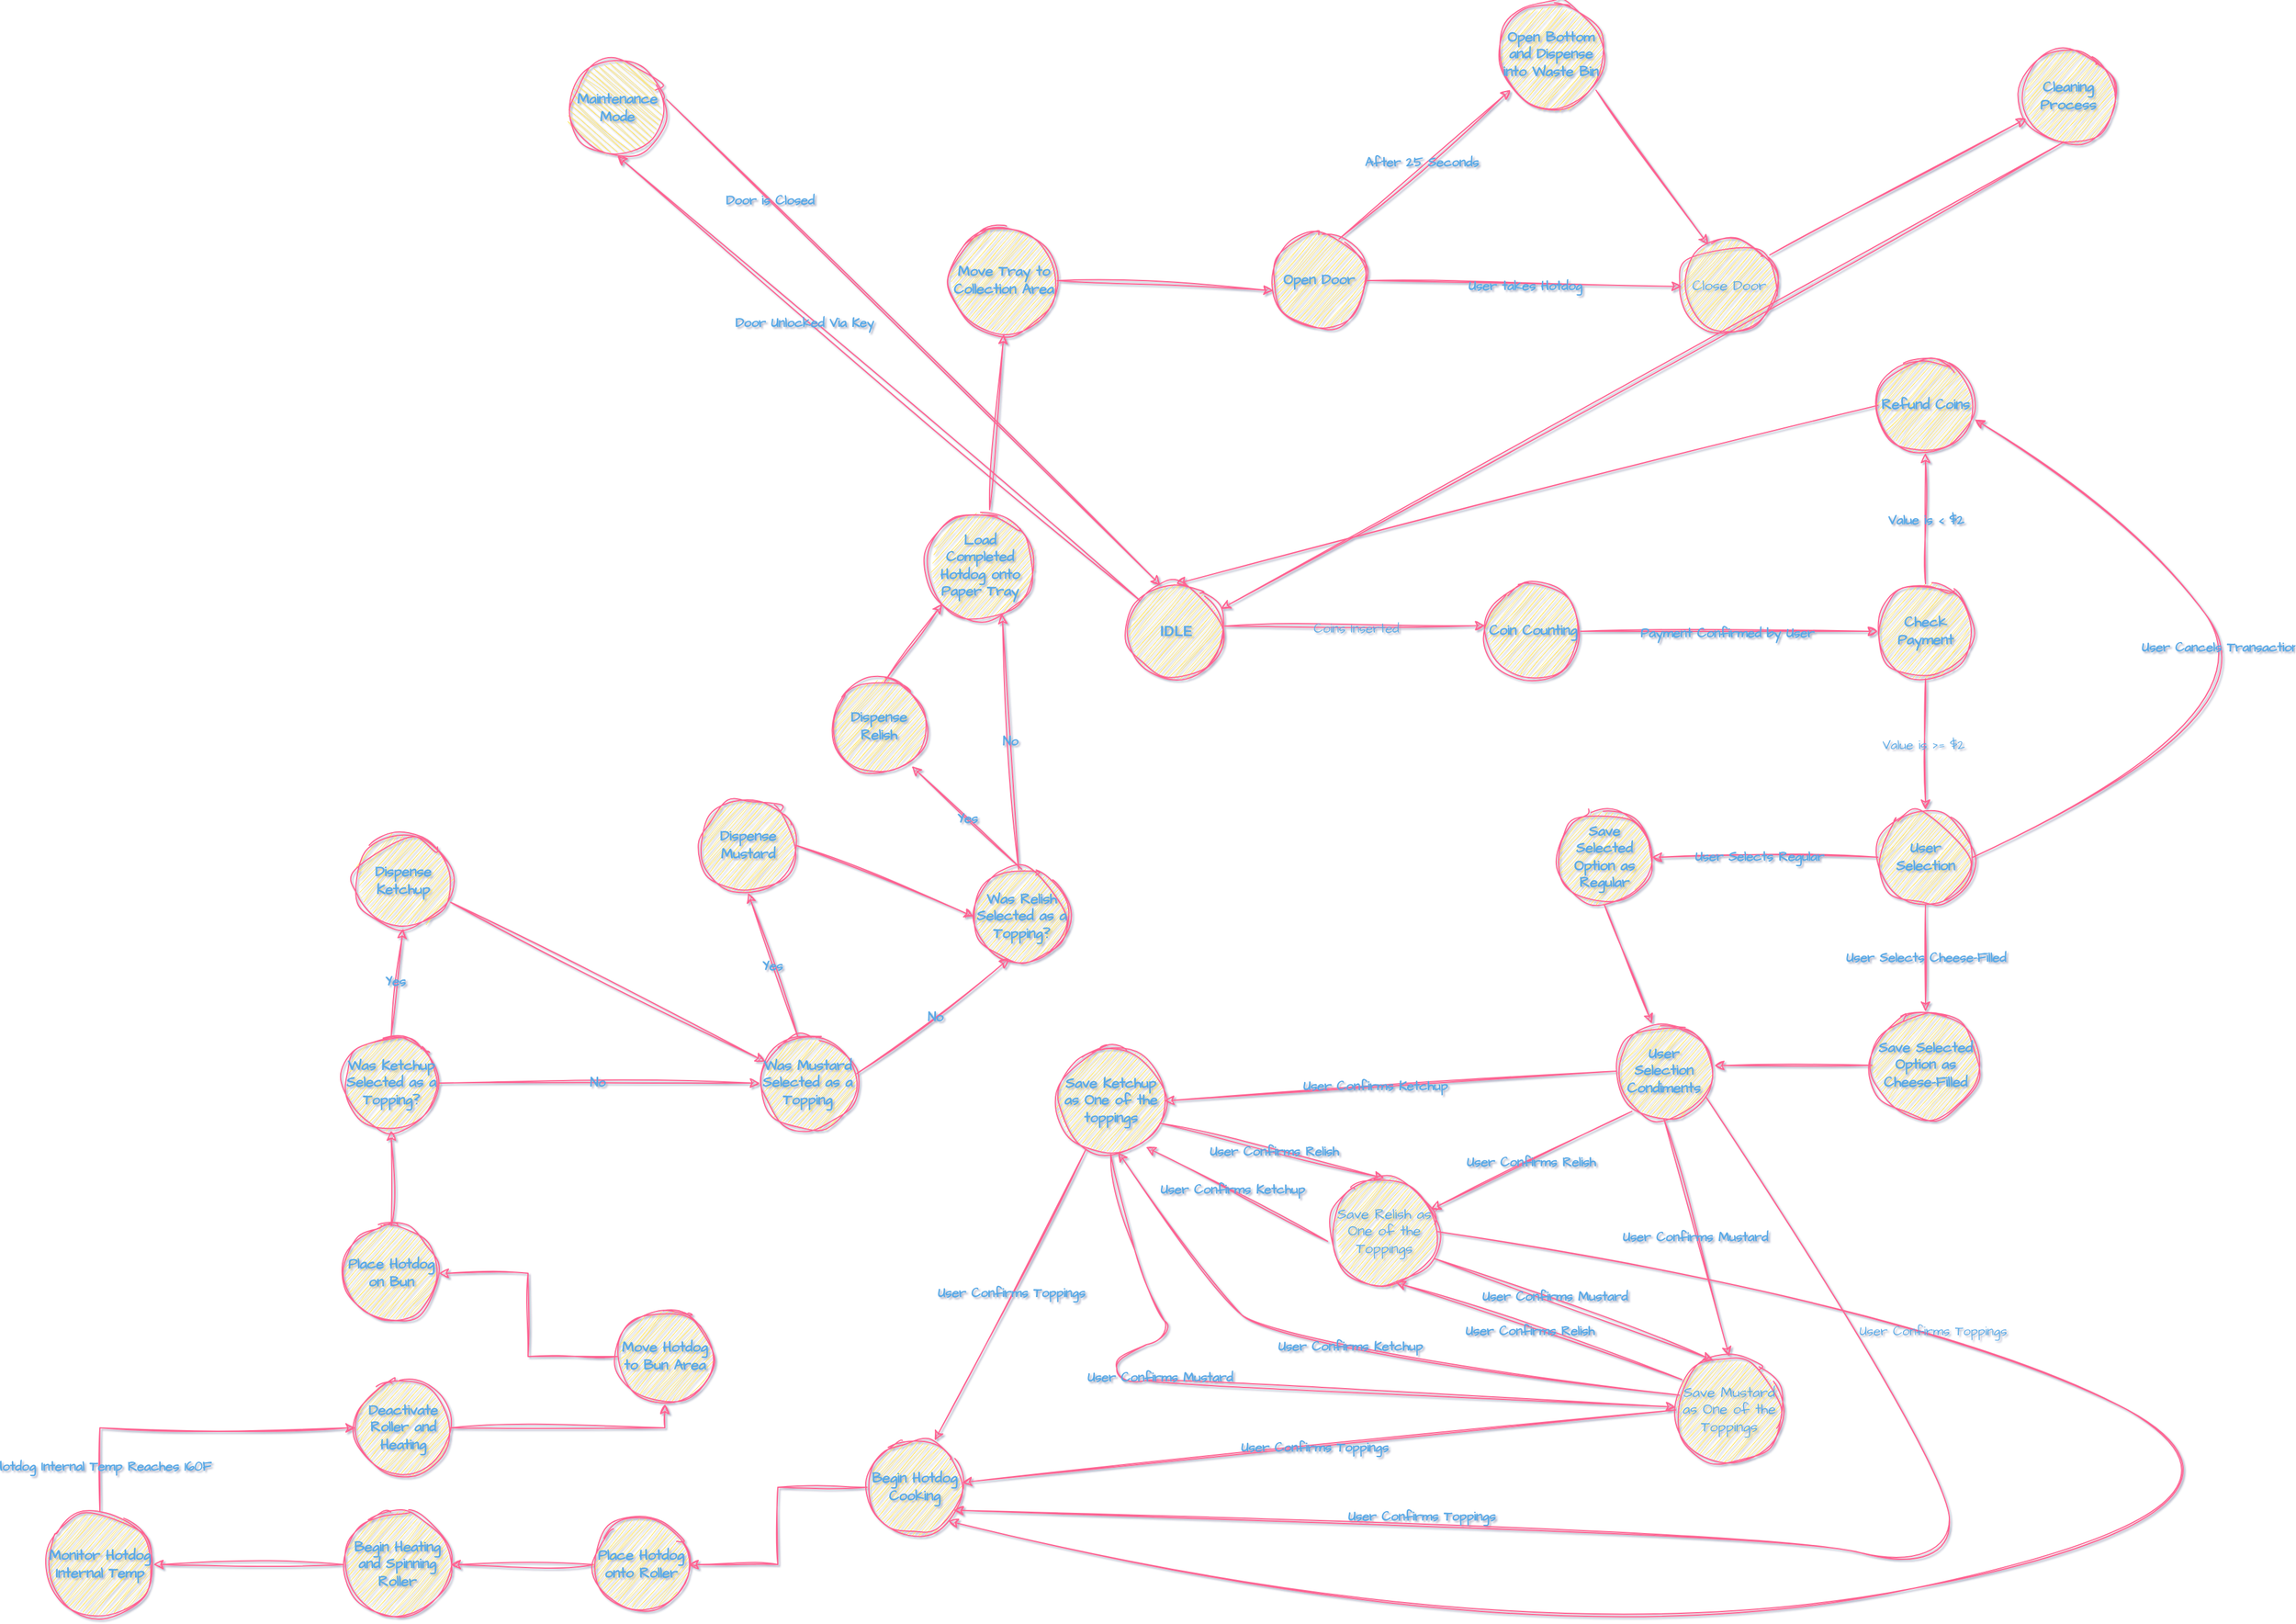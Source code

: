 <mxfile version="26.1.0">
  <diagram name="Page-1" id="U4V6xatmF68YJFIn0LP2">
    <mxGraphModel dx="4090" dy="2387" grid="1" gridSize="10" guides="1" tooltips="1" connect="1" arrows="1" fold="1" page="1" pageScale="1" pageWidth="1700" pageHeight="1100" background="#ffffff" math="0" shadow="1">
      <root>
        <mxCell id="0" />
        <mxCell id="1" parent="0" />
        <mxCell id="KEaNiY5kpgW1-jal7auj-1" value="&lt;b&gt;IDLE&lt;/b&gt;" style="ellipse;whiteSpace=wrap;html=1;aspect=fixed;shadow=0;sketch=1;curveFitting=1;jiggle=2;labelBackgroundColor=none;fillColor=#FFE45E;strokeColor=#FF6392;fontColor=#5AA9E6;" parent="1" vertex="1">
          <mxGeometry x="-10" y="-30" width="80" height="80" as="geometry" />
        </mxCell>
        <mxCell id="KEaNiY5kpgW1-jal7auj-3" value="&lt;b&gt;Coin Counting&lt;/b&gt;" style="ellipse;whiteSpace=wrap;html=1;aspect=fixed;hachureGap=4;fontFamily=Architects Daughter;fontSource=https%3A%2F%2Ffonts.googleapis.com%2Fcss%3Ffamily%3DArchitects%2BDaughter;sketch=1;curveFitting=1;jiggle=2;labelBackgroundColor=none;fillColor=#FFE45E;strokeColor=#FF6392;fontColor=#5AA9E6;" parent="1" vertex="1">
          <mxGeometry x="290" y="-30" width="80" height="80" as="geometry" />
        </mxCell>
        <mxCell id="KEaNiY5kpgW1-jal7auj-4" value="" style="endArrow=classic;html=1;rounded=0;hachureGap=4;fontFamily=Architects Daughter;fontSource=https%3A%2F%2Ffonts.googleapis.com%2Fcss%3Ffamily%3DArchitects%2BDaughter;exitX=1.008;exitY=0.446;exitDx=0;exitDy=0;exitPerimeter=0;entryX=-0.003;entryY=0.44;entryDx=0;entryDy=0;entryPerimeter=0;sketch=1;curveFitting=1;jiggle=2;labelBackgroundColor=none;strokeColor=#FF6392;fontColor=default;" parent="1" source="KEaNiY5kpgW1-jal7auj-1" target="KEaNiY5kpgW1-jal7auj-3" edge="1">
          <mxGeometry width="50" height="50" relative="1" as="geometry">
            <mxPoint x="160" y="-50" as="sourcePoint" />
            <mxPoint x="210" y="-100" as="targetPoint" />
          </mxGeometry>
        </mxCell>
        <mxCell id="KEaNiY5kpgW1-jal7auj-5" value="Coins Inserted" style="edgeLabel;html=1;align=center;verticalAlign=middle;resizable=0;points=[];hachureGap=4;fontFamily=Architects Daughter;fontSource=https%3A%2F%2Ffonts.googleapis.com%2Fcss%3Ffamily%3DArchitects%2BDaughter;sketch=1;curveFitting=1;jiggle=2;labelBackgroundColor=none;fontColor=#5AA9E6;" parent="KEaNiY5kpgW1-jal7auj-4" vertex="1" connectable="0">
          <mxGeometry x="0.002" y="-1" relative="1" as="geometry">
            <mxPoint as="offset" />
          </mxGeometry>
        </mxCell>
        <mxCell id="KEaNiY5kpgW1-jal7auj-6" value="&lt;b&gt;Check Payment&lt;/b&gt;" style="ellipse;whiteSpace=wrap;html=1;aspect=fixed;hachureGap=4;fontFamily=Architects Daughter;fontSource=https%3A%2F%2Ffonts.googleapis.com%2Fcss%3Ffamily%3DArchitects%2BDaughter;sketch=1;curveFitting=1;jiggle=2;labelBackgroundColor=none;fillColor=#FFE45E;strokeColor=#FF6392;fontColor=#5AA9E6;" parent="1" vertex="1">
          <mxGeometry x="620" y="-30" width="80" height="80" as="geometry" />
        </mxCell>
        <mxCell id="KEaNiY5kpgW1-jal7auj-9" value="" style="endArrow=classic;html=1;rounded=0;hachureGap=4;fontFamily=Architects Daughter;fontSource=https%3A%2F%2Ffonts.googleapis.com%2Fcss%3Ffamily%3DArchitects%2BDaughter;exitX=1;exitY=0.5;exitDx=0;exitDy=0;entryX=0;entryY=0.5;entryDx=0;entryDy=0;sketch=1;curveFitting=1;jiggle=2;labelBackgroundColor=none;strokeColor=#FF6392;fontColor=default;" parent="1" source="KEaNiY5kpgW1-jal7auj-3" target="KEaNiY5kpgW1-jal7auj-6" edge="1">
          <mxGeometry width="50" height="50" relative="1" as="geometry">
            <mxPoint x="440" y="-70" as="sourcePoint" />
            <mxPoint x="490" y="-120" as="targetPoint" />
          </mxGeometry>
        </mxCell>
        <mxCell id="KEaNiY5kpgW1-jal7auj-10" value="&lt;b&gt;Payment Confirmed by User&lt;/b&gt;" style="edgeLabel;html=1;align=center;verticalAlign=middle;resizable=0;points=[];hachureGap=4;fontFamily=Architects Daughter;fontSource=https%3A%2F%2Ffonts.googleapis.com%2Fcss%3Ffamily%3DArchitects%2BDaughter;sketch=1;curveFitting=1;jiggle=2;labelBackgroundColor=none;fontColor=#5AA9E6;" parent="KEaNiY5kpgW1-jal7auj-9" vertex="1" connectable="0">
          <mxGeometry x="-0.021" y="-1" relative="1" as="geometry">
            <mxPoint as="offset" />
          </mxGeometry>
        </mxCell>
        <mxCell id="KEaNiY5kpgW1-jal7auj-11" value="" style="endArrow=classic;html=1;rounded=0;hachureGap=4;fontFamily=Architects Daughter;fontSource=https%3A%2F%2Ffonts.googleapis.com%2Fcss%3Ffamily%3DArchitects%2BDaughter;exitX=0.5;exitY=1;exitDx=0;exitDy=0;entryX=0.5;entryY=0;entryDx=0;entryDy=0;sketch=1;curveFitting=1;jiggle=2;labelBackgroundColor=none;strokeColor=#FF6392;fontColor=default;" parent="1" source="KEaNiY5kpgW1-jal7auj-6" target="KEaNiY5kpgW1-jal7auj-17" edge="1">
          <mxGeometry width="50" height="50" relative="1" as="geometry">
            <mxPoint x="600" y="130" as="sourcePoint" />
            <mxPoint x="660" y="160" as="targetPoint" />
          </mxGeometry>
        </mxCell>
        <mxCell id="KEaNiY5kpgW1-jal7auj-12" value="Value is &amp;gt;= $2" style="edgeLabel;html=1;align=center;verticalAlign=middle;resizable=0;points=[];hachureGap=4;fontFamily=Architects Daughter;fontSource=https%3A%2F%2Ffonts.googleapis.com%2Fcss%3Ffamily%3DArchitects%2BDaughter;sketch=1;curveFitting=1;jiggle=2;labelBackgroundColor=none;fontColor=#5AA9E6;" parent="KEaNiY5kpgW1-jal7auj-11" vertex="1" connectable="0">
          <mxGeometry x="-0.013" y="-2" relative="1" as="geometry">
            <mxPoint as="offset" />
          </mxGeometry>
        </mxCell>
        <mxCell id="KEaNiY5kpgW1-jal7auj-13" value="" style="endArrow=classic;html=1;rounded=0;hachureGap=4;fontFamily=Architects Daughter;fontSource=https%3A%2F%2Ffonts.googleapis.com%2Fcss%3Ffamily%3DArchitects%2BDaughter;exitX=0.5;exitY=0;exitDx=0;exitDy=0;sketch=1;curveFitting=1;jiggle=2;labelBackgroundColor=none;strokeColor=#FF6392;fontColor=default;" parent="1" source="KEaNiY5kpgW1-jal7auj-6" target="KEaNiY5kpgW1-jal7auj-15" edge="1">
          <mxGeometry width="50" height="50" relative="1" as="geometry">
            <mxPoint x="730" y="-30" as="sourcePoint" />
            <mxPoint x="660" y="-150" as="targetPoint" />
          </mxGeometry>
        </mxCell>
        <mxCell id="KEaNiY5kpgW1-jal7auj-14" value="&lt;b&gt;Value is &amp;lt; $2&lt;/b&gt;" style="edgeLabel;html=1;align=center;verticalAlign=middle;resizable=0;points=[];hachureGap=4;fontFamily=Architects Daughter;fontSource=https%3A%2F%2Ffonts.googleapis.com%2Fcss%3Ffamily%3DArchitects%2BDaughter;sketch=1;curveFitting=1;jiggle=2;labelBackgroundColor=none;fontColor=#5AA9E6;" parent="KEaNiY5kpgW1-jal7auj-13" vertex="1" connectable="0">
          <mxGeometry x="-0.005" relative="1" as="geometry">
            <mxPoint as="offset" />
          </mxGeometry>
        </mxCell>
        <mxCell id="KEaNiY5kpgW1-jal7auj-15" value="&lt;b&gt;Refund Coins&lt;/b&gt;" style="ellipse;whiteSpace=wrap;html=1;aspect=fixed;hachureGap=4;fontFamily=Architects Daughter;fontSource=https%3A%2F%2Ffonts.googleapis.com%2Fcss%3Ffamily%3DArchitects%2BDaughter;sketch=1;curveFitting=1;jiggle=2;labelBackgroundColor=none;fillColor=#FFE45E;strokeColor=#FF6392;fontColor=#5AA9E6;" parent="1" vertex="1">
          <mxGeometry x="620" y="-220" width="80" height="80" as="geometry" />
        </mxCell>
        <mxCell id="KEaNiY5kpgW1-jal7auj-16" value="" style="endArrow=classic;html=1;rounded=0;hachureGap=4;fontFamily=Architects Daughter;fontSource=https%3A%2F%2Ffonts.googleapis.com%2Fcss%3Ffamily%3DArchitects%2BDaughter;exitX=0;exitY=0.5;exitDx=0;exitDy=0;entryX=0.5;entryY=0;entryDx=0;entryDy=0;sketch=1;curveFitting=1;jiggle=2;labelBackgroundColor=none;strokeColor=#FF6392;fontColor=default;" parent="1" source="KEaNiY5kpgW1-jal7auj-15" target="KEaNiY5kpgW1-jal7auj-1" edge="1">
          <mxGeometry width="50" height="50" relative="1" as="geometry">
            <mxPoint x="230" y="-120" as="sourcePoint" />
            <mxPoint x="280" y="-170" as="targetPoint" />
          </mxGeometry>
        </mxCell>
        <mxCell id="KEaNiY5kpgW1-jal7auj-17" value="&lt;b&gt;User Selection&lt;/b&gt;" style="ellipse;whiteSpace=wrap;html=1;aspect=fixed;hachureGap=4;fontFamily=Architects Daughter;fontSource=https%3A%2F%2Ffonts.googleapis.com%2Fcss%3Ffamily%3DArchitects%2BDaughter;sketch=1;curveFitting=1;jiggle=2;labelBackgroundColor=none;fillColor=#FFE45E;strokeColor=#FF6392;fontColor=#5AA9E6;" parent="1" vertex="1">
          <mxGeometry x="620" y="160" width="80" height="80" as="geometry" />
        </mxCell>
        <mxCell id="KEaNiY5kpgW1-jal7auj-18" value="&lt;b&gt;Save Selected Option as Regular&lt;/b&gt;" style="ellipse;whiteSpace=wrap;html=1;aspect=fixed;hachureGap=4;fontFamily=Architects Daughter;fontSource=https%3A%2F%2Ffonts.googleapis.com%2Fcss%3Ffamily%3DArchitects%2BDaughter;sketch=1;curveFitting=1;jiggle=2;labelBackgroundColor=none;fillColor=#FFE45E;strokeColor=#FF6392;fontColor=#5AA9E6;" parent="1" vertex="1">
          <mxGeometry x="350" y="160" width="80" height="80" as="geometry" />
        </mxCell>
        <mxCell id="KEaNiY5kpgW1-jal7auj-19" value="" style="endArrow=classic;html=1;rounded=0;hachureGap=4;fontFamily=Architects Daughter;fontSource=https%3A%2F%2Ffonts.googleapis.com%2Fcss%3Ffamily%3DArchitects%2BDaughter;exitX=0;exitY=0.5;exitDx=0;exitDy=0;entryX=1;entryY=0.5;entryDx=0;entryDy=0;sketch=1;curveFitting=1;jiggle=2;labelBackgroundColor=none;strokeColor=#FF6392;fontColor=default;fontStyle=1" parent="1" source="KEaNiY5kpgW1-jal7auj-17" target="KEaNiY5kpgW1-jal7auj-18" edge="1">
          <mxGeometry width="50" height="50" relative="1" as="geometry">
            <mxPoint x="520" y="330" as="sourcePoint" />
            <mxPoint x="570" y="280" as="targetPoint" />
          </mxGeometry>
        </mxCell>
        <mxCell id="KEaNiY5kpgW1-jal7auj-20" value="&lt;b&gt;User Selects Regular&lt;/b&gt;" style="edgeLabel;html=1;align=center;verticalAlign=middle;resizable=0;points=[];hachureGap=4;fontFamily=Architects Daughter;fontSource=https%3A%2F%2Ffonts.googleapis.com%2Fcss%3Ffamily%3DArchitects%2BDaughter;sketch=1;curveFitting=1;jiggle=2;labelBackgroundColor=none;fontColor=#5AA9E6;" parent="KEaNiY5kpgW1-jal7auj-19" vertex="1" connectable="0">
          <mxGeometry x="0.06" y="-1" relative="1" as="geometry">
            <mxPoint as="offset" />
          </mxGeometry>
        </mxCell>
        <mxCell id="KEaNiY5kpgW1-jal7auj-21" value="&lt;b&gt;Save Selected Option as Cheese-Filled&lt;/b&gt;" style="ellipse;whiteSpace=wrap;html=1;aspect=fixed;hachureGap=4;fontFamily=Architects Daughter;fontSource=https%3A%2F%2Ffonts.googleapis.com%2Fcss%3Ffamily%3DArchitects%2BDaughter;sketch=1;curveFitting=1;jiggle=2;labelBackgroundColor=none;fillColor=#FFE45E;strokeColor=#FF6392;fontColor=#5AA9E6;" parent="1" vertex="1">
          <mxGeometry x="615" y="330" width="90" height="90" as="geometry" />
        </mxCell>
        <mxCell id="KEaNiY5kpgW1-jal7auj-22" value="" style="endArrow=classic;html=1;rounded=0;hachureGap=4;fontFamily=Architects Daughter;fontSource=https%3A%2F%2Ffonts.googleapis.com%2Fcss%3Ffamily%3DArchitects%2BDaughter;exitX=0.5;exitY=1;exitDx=0;exitDy=0;entryX=0.5;entryY=0;entryDx=0;entryDy=0;sketch=1;curveFitting=1;jiggle=2;labelBackgroundColor=none;strokeColor=#FF6392;fontColor=default;" parent="1" source="KEaNiY5kpgW1-jal7auj-17" target="KEaNiY5kpgW1-jal7auj-21" edge="1">
          <mxGeometry width="50" height="50" relative="1" as="geometry">
            <mxPoint x="860" y="280" as="sourcePoint" />
            <mxPoint x="910" y="230" as="targetPoint" />
          </mxGeometry>
        </mxCell>
        <mxCell id="KEaNiY5kpgW1-jal7auj-24" value="&lt;b&gt;User Selects Cheese-Filled&lt;/b&gt;" style="edgeLabel;html=1;align=center;verticalAlign=middle;resizable=0;points=[];hachureGap=4;fontFamily=Architects Daughter;fontSource=https%3A%2F%2Ffonts.googleapis.com%2Fcss%3Ffamily%3DArchitects%2BDaughter;sketch=1;curveFitting=1;jiggle=2;labelBackgroundColor=none;fontColor=#5AA9E6;" parent="KEaNiY5kpgW1-jal7auj-22" vertex="1" connectable="0">
          <mxGeometry x="-0.034" relative="1" as="geometry">
            <mxPoint as="offset" />
          </mxGeometry>
        </mxCell>
        <mxCell id="KEaNiY5kpgW1-jal7auj-26" value="" style="curved=1;endArrow=classic;html=1;rounded=0;hachureGap=4;fontFamily=Architects Daughter;fontSource=https%3A%2F%2Ffonts.googleapis.com%2Fcss%3Ffamily%3DArchitects%2BDaughter;exitX=1;exitY=0.5;exitDx=0;exitDy=0;entryX=1.017;entryY=0.647;entryDx=0;entryDy=0;entryPerimeter=0;sketch=1;curveFitting=1;jiggle=2;labelBackgroundColor=none;strokeColor=#FF6392;fontColor=default;" parent="1" source="KEaNiY5kpgW1-jal7auj-17" target="KEaNiY5kpgW1-jal7auj-15" edge="1">
          <mxGeometry width="50" height="50" relative="1" as="geometry">
            <mxPoint x="910" y="80" as="sourcePoint" />
            <mxPoint x="960" y="30" as="targetPoint" />
            <Array as="points">
              <mxPoint x="960" y="80" />
              <mxPoint x="830" y="-90" />
            </Array>
          </mxGeometry>
        </mxCell>
        <mxCell id="KEaNiY5kpgW1-jal7auj-27" value="&lt;b&gt;User Cancels Transaction&lt;/b&gt;" style="edgeLabel;html=1;align=center;verticalAlign=middle;resizable=0;points=[];hachureGap=4;fontFamily=Architects Daughter;fontSource=https%3A%2F%2Ffonts.googleapis.com%2Fcss%3Ffamily%3DArchitects%2BDaughter;sketch=1;curveFitting=1;jiggle=2;labelBackgroundColor=none;fontColor=#5AA9E6;" parent="KEaNiY5kpgW1-jal7auj-26" vertex="1" connectable="0">
          <mxGeometry x="0.118" y="8" relative="1" as="geometry">
            <mxPoint as="offset" />
          </mxGeometry>
        </mxCell>
        <mxCell id="KEaNiY5kpgW1-jal7auj-28" value="&lt;b&gt;User Selection Condiments&lt;/b&gt;" style="ellipse;whiteSpace=wrap;html=1;aspect=fixed;hachureGap=4;fontFamily=Architects Daughter;fontSource=https%3A%2F%2Ffonts.googleapis.com%2Fcss%3Ffamily%3DArchitects%2BDaughter;sketch=1;curveFitting=1;jiggle=2;labelBackgroundColor=none;fillColor=#FFE45E;strokeColor=#FF6392;fontColor=#5AA9E6;" parent="1" vertex="1">
          <mxGeometry x="400" y="340" width="80" height="80" as="geometry" />
        </mxCell>
        <mxCell id="KEaNiY5kpgW1-jal7auj-29" value="" style="endArrow=classic;html=1;rounded=0;hachureGap=4;fontFamily=Architects Daughter;fontSource=https%3A%2F%2Ffonts.googleapis.com%2Fcss%3Ffamily%3DArchitects%2BDaughter;exitX=0;exitY=0.5;exitDx=0;exitDy=0;entryX=1.03;entryY=0.44;entryDx=0;entryDy=0;entryPerimeter=0;sketch=1;curveFitting=1;jiggle=2;labelBackgroundColor=none;strokeColor=#FF6392;fontColor=default;" parent="1" source="KEaNiY5kpgW1-jal7auj-21" target="KEaNiY5kpgW1-jal7auj-28" edge="1">
          <mxGeometry width="50" height="50" relative="1" as="geometry">
            <mxPoint x="520" y="350" as="sourcePoint" />
            <mxPoint x="570" y="300" as="targetPoint" />
          </mxGeometry>
        </mxCell>
        <mxCell id="KEaNiY5kpgW1-jal7auj-30" value="" style="endArrow=classic;html=1;rounded=0;hachureGap=4;fontFamily=Architects Daughter;fontSource=https%3A%2F%2Ffonts.googleapis.com%2Fcss%3Ffamily%3DArchitects%2BDaughter;exitX=0.5;exitY=1;exitDx=0;exitDy=0;entryX=0.375;entryY=0;entryDx=0;entryDy=0;entryPerimeter=0;sketch=1;curveFitting=1;jiggle=2;labelBackgroundColor=none;strokeColor=#FF6392;fontColor=default;" parent="1" source="KEaNiY5kpgW1-jal7auj-18" target="KEaNiY5kpgW1-jal7auj-28" edge="1">
          <mxGeometry width="50" height="50" relative="1" as="geometry">
            <mxPoint x="470" y="300" as="sourcePoint" />
            <mxPoint x="520" y="250" as="targetPoint" />
          </mxGeometry>
        </mxCell>
        <mxCell id="KEaNiY5kpgW1-jal7auj-31" value="" style="endArrow=classic;html=1;rounded=0;hachureGap=4;fontFamily=Architects Daughter;fontSource=https%3A%2F%2Ffonts.googleapis.com%2Fcss%3Ffamily%3DArchitects%2BDaughter;exitX=0.5;exitY=1;exitDx=0;exitDy=0;entryX=0.5;entryY=0;entryDx=0;entryDy=0;sketch=1;curveFitting=1;jiggle=2;labelBackgroundColor=none;strokeColor=#FF6392;fontColor=default;fontStyle=1" parent="1" source="KEaNiY5kpgW1-jal7auj-28" target="KEaNiY5kpgW1-jal7auj-32" edge="1">
          <mxGeometry width="50" height="50" relative="1" as="geometry">
            <mxPoint x="370" y="540" as="sourcePoint" />
            <mxPoint x="420" y="490" as="targetPoint" />
          </mxGeometry>
        </mxCell>
        <mxCell id="KEaNiY5kpgW1-jal7auj-33" value="&lt;b&gt;User Confirms Mustard&lt;/b&gt;" style="edgeLabel;html=1;align=center;verticalAlign=middle;resizable=0;points=[];hachureGap=4;fontFamily=Architects Daughter;fontSource=https%3A%2F%2Ffonts.googleapis.com%2Fcss%3Ffamily%3DArchitects%2BDaughter;sketch=1;curveFitting=1;jiggle=2;labelBackgroundColor=none;fontColor=#5AA9E6;" parent="KEaNiY5kpgW1-jal7auj-31" vertex="1" connectable="0">
          <mxGeometry x="-0.014" y="-1" relative="1" as="geometry">
            <mxPoint as="offset" />
          </mxGeometry>
        </mxCell>
        <mxCell id="KEaNiY5kpgW1-jal7auj-32" value="Save Mustard as One of the Toppings" style="ellipse;whiteSpace=wrap;html=1;aspect=fixed;hachureGap=4;fontFamily=Architects Daughter;fontSource=https%3A%2F%2Ffonts.googleapis.com%2Fcss%3Ffamily%3DArchitects%2BDaughter;sketch=1;curveFitting=1;jiggle=2;labelBackgroundColor=none;fillColor=#FFE45E;strokeColor=#FF6392;fontColor=#5AA9E6;" parent="1" vertex="1">
          <mxGeometry x="450" y="620" width="90" height="90" as="geometry" />
        </mxCell>
        <mxCell id="KEaNiY5kpgW1-jal7auj-34" value="" style="endArrow=classic;html=1;rounded=0;hachureGap=4;fontFamily=Architects Daughter;fontSource=https%3A%2F%2Ffonts.googleapis.com%2Fcss%3Ffamily%3DArchitects%2BDaughter;exitX=0;exitY=0.5;exitDx=0;exitDy=0;entryX=1;entryY=0.5;entryDx=0;entryDy=0;sketch=1;curveFitting=1;jiggle=2;labelBackgroundColor=none;strokeColor=#FF6392;fontColor=default;" parent="1" source="KEaNiY5kpgW1-jal7auj-28" target="KEaNiY5kpgW1-jal7auj-35" edge="1">
          <mxGeometry width="50" height="50" relative="1" as="geometry">
            <mxPoint x="230" y="470" as="sourcePoint" />
            <mxPoint x="280" y="420" as="targetPoint" />
          </mxGeometry>
        </mxCell>
        <mxCell id="KEaNiY5kpgW1-jal7auj-36" value="&lt;b&gt;User Confirms Ketchup&lt;/b&gt;" style="edgeLabel;html=1;align=center;verticalAlign=middle;resizable=0;points=[];hachureGap=4;fontFamily=Architects Daughter;fontSource=https%3A%2F%2Ffonts.googleapis.com%2Fcss%3Ffamily%3DArchitects%2BDaughter;sketch=1;curveFitting=1;jiggle=2;labelBackgroundColor=none;fontColor=#5AA9E6;" parent="KEaNiY5kpgW1-jal7auj-34" vertex="1" connectable="0">
          <mxGeometry x="0.071" y="-2" relative="1" as="geometry">
            <mxPoint as="offset" />
          </mxGeometry>
        </mxCell>
        <mxCell id="KEaNiY5kpgW1-jal7auj-35" value="&lt;b&gt;Save Ketchup as One of the toppings&lt;/b&gt;" style="ellipse;whiteSpace=wrap;html=1;aspect=fixed;hachureGap=4;fontFamily=Architects Daughter;fontSource=https%3A%2F%2Ffonts.googleapis.com%2Fcss%3Ffamily%3DArchitects%2BDaughter;sketch=1;curveFitting=1;jiggle=2;labelBackgroundColor=none;fillColor=#FFE45E;strokeColor=#FF6392;fontColor=#5AA9E6;" parent="1" vertex="1">
          <mxGeometry x="-70" y="360" width="90" height="90" as="geometry" />
        </mxCell>
        <mxCell id="KEaNiY5kpgW1-jal7auj-123" style="edgeStyle=orthogonalEdgeStyle;rounded=0;hachureGap=4;orthogonalLoop=1;jettySize=auto;html=1;exitX=0;exitY=0.5;exitDx=0;exitDy=0;fontFamily=Architects Daughter;fontSource=https%3A%2F%2Ffonts.googleapis.com%2Fcss%3Ffamily%3DArchitects%2BDaughter;sketch=1;curveFitting=1;jiggle=2;labelBackgroundColor=none;strokeColor=#FF6392;fontColor=default;" parent="1" source="KEaNiY5kpgW1-jal7auj-41" target="KEaNiY5kpgW1-jal7auj-121" edge="1">
          <mxGeometry relative="1" as="geometry" />
        </mxCell>
        <mxCell id="KEaNiY5kpgW1-jal7auj-41" value="Begin Hotdog Cooking" style="ellipse;whiteSpace=wrap;html=1;aspect=fixed;hachureGap=4;fontFamily=Architects Daughter;fontSource=https%3A%2F%2Ffonts.googleapis.com%2Fcss%3Ffamily%3DArchitects%2BDaughter;sketch=1;curveFitting=1;jiggle=2;labelBackgroundColor=none;fillColor=#FFE45E;strokeColor=#FF6392;fontColor=#5AA9E6;fontStyle=1" parent="1" vertex="1">
          <mxGeometry x="-230" y="690" width="80" height="80" as="geometry" />
        </mxCell>
        <mxCell id="KEaNiY5kpgW1-jal7auj-42" value="" style="endArrow=classic;html=1;rounded=0;hachureGap=4;fontFamily=Architects Daughter;fontSource=https%3A%2F%2Ffonts.googleapis.com%2Fcss%3Ffamily%3DArchitects%2BDaughter;exitX=0.268;exitY=0.951;exitDx=0;exitDy=0;exitPerimeter=0;entryX=0.711;entryY=0.009;entryDx=0;entryDy=0;entryPerimeter=0;sketch=1;curveFitting=1;jiggle=2;labelBackgroundColor=none;strokeColor=#FF6392;fontColor=default;" parent="1" source="KEaNiY5kpgW1-jal7auj-35" target="KEaNiY5kpgW1-jal7auj-41" edge="1">
          <mxGeometry width="50" height="50" relative="1" as="geometry">
            <mxPoint x="-100" y="440" as="sourcePoint" />
            <mxPoint x="-50" y="390" as="targetPoint" />
          </mxGeometry>
        </mxCell>
        <mxCell id="KEaNiY5kpgW1-jal7auj-43" value="&lt;b&gt;User Confirms Toppings&lt;/b&gt;" style="edgeLabel;html=1;align=center;verticalAlign=middle;resizable=0;points=[];hachureGap=4;fontFamily=Architects Daughter;fontSource=https%3A%2F%2Ffonts.googleapis.com%2Fcss%3Ffamily%3DArchitects%2BDaughter;sketch=1;curveFitting=1;jiggle=2;labelBackgroundColor=none;fontColor=#5AA9E6;" parent="KEaNiY5kpgW1-jal7auj-42" vertex="1" connectable="0">
          <mxGeometry x="-0.014" y="-1" relative="1" as="geometry">
            <mxPoint as="offset" />
          </mxGeometry>
        </mxCell>
        <mxCell id="KEaNiY5kpgW1-jal7auj-44" value="" style="curved=1;endArrow=classic;html=1;rounded=0;hachureGap=4;fontFamily=Architects Daughter;fontSource=https%3A%2F%2Ffonts.googleapis.com%2Fcss%3Ffamily%3DArchitects%2BDaughter;exitX=0.94;exitY=0.768;exitDx=0;exitDy=0;exitPerimeter=0;entryX=0.909;entryY=0.742;entryDx=0;entryDy=0;entryPerimeter=0;sketch=1;curveFitting=1;jiggle=2;labelBackgroundColor=none;strokeColor=#FF6392;fontColor=default;" parent="1" source="KEaNiY5kpgW1-jal7auj-28" target="KEaNiY5kpgW1-jal7auj-41" edge="1">
          <mxGeometry width="50" height="50" relative="1" as="geometry">
            <mxPoint x="370" y="760" as="sourcePoint" />
            <mxPoint x="10" y="620" as="targetPoint" />
            <Array as="points">
              <mxPoint x="680" y="710" />
              <mxPoint x="680" y="800" />
              <mxPoint x="530" y="770" />
            </Array>
          </mxGeometry>
        </mxCell>
        <mxCell id="KEaNiY5kpgW1-jal7auj-45" value="&lt;b&gt;User Confirms Toppings&lt;/b&gt;" style="edgeLabel;html=1;align=center;verticalAlign=middle;resizable=0;points=[];hachureGap=4;fontFamily=Architects Daughter;fontSource=https%3A%2F%2Ffonts.googleapis.com%2Fcss%3Ffamily%3DArchitects%2BDaughter;sketch=1;curveFitting=1;jiggle=2;labelBackgroundColor=none;fontColor=#5AA9E6;" parent="KEaNiY5kpgW1-jal7auj-44" vertex="1" connectable="0">
          <mxGeometry x="0.395" y="-7" relative="1" as="geometry">
            <mxPoint as="offset" />
          </mxGeometry>
        </mxCell>
        <mxCell id="KEaNiY5kpgW1-jal7auj-46" value="" style="endArrow=classic;html=1;rounded=0;hachureGap=4;fontFamily=Architects Daughter;fontSource=https%3A%2F%2Ffonts.googleapis.com%2Fcss%3Ffamily%3DArchitects%2BDaughter;exitX=0;exitY=0.5;exitDx=0;exitDy=0;sketch=1;curveFitting=1;jiggle=2;labelBackgroundColor=none;strokeColor=#FF6392;fontColor=default;" parent="1" source="KEaNiY5kpgW1-jal7auj-32" target="KEaNiY5kpgW1-jal7auj-41" edge="1">
          <mxGeometry width="50" height="50" relative="1" as="geometry">
            <mxPoint x="130" y="580" as="sourcePoint" />
            <mxPoint x="180" y="530" as="targetPoint" />
          </mxGeometry>
        </mxCell>
        <mxCell id="KEaNiY5kpgW1-jal7auj-47" value="&lt;b&gt;User Confirms Toppings&lt;/b&gt;" style="edgeLabel;html=1;align=center;verticalAlign=middle;resizable=0;points=[];hachureGap=4;fontFamily=Architects Daughter;fontSource=https%3A%2F%2Ffonts.googleapis.com%2Fcss%3Ffamily%3DArchitects%2BDaughter;sketch=1;curveFitting=1;jiggle=2;labelBackgroundColor=none;fontColor=#5AA9E6;" parent="KEaNiY5kpgW1-jal7auj-46" vertex="1" connectable="0">
          <mxGeometry x="0.015" relative="1" as="geometry">
            <mxPoint as="offset" />
          </mxGeometry>
        </mxCell>
        <mxCell id="KEaNiY5kpgW1-jal7auj-48" value="&lt;b&gt;Place Hotdog on Bun&lt;/b&gt;" style="ellipse;whiteSpace=wrap;html=1;aspect=fixed;hachureGap=4;fontFamily=Architects Daughter;fontSource=https%3A%2F%2Ffonts.googleapis.com%2Fcss%3Ffamily%3DArchitects%2BDaughter;sketch=1;curveFitting=1;jiggle=2;labelBackgroundColor=none;fillColor=#FFE45E;strokeColor=#FF6392;fontColor=#5AA9E6;" parent="1" vertex="1">
          <mxGeometry x="-670" y="510" width="80" height="80" as="geometry" />
        </mxCell>
        <mxCell id="KEaNiY5kpgW1-jal7auj-52" value="" style="endArrow=classic;html=1;rounded=0;hachureGap=4;fontFamily=Architects Daughter;fontSource=https%3A%2F%2Ffonts.googleapis.com%2Fcss%3Ffamily%3DArchitects%2BDaughter;exitX=0.5;exitY=0;exitDx=0;exitDy=0;entryX=0.5;entryY=1;entryDx=0;entryDy=0;sketch=1;curveFitting=1;jiggle=2;labelBackgroundColor=none;strokeColor=#FF6392;fontColor=default;" parent="1" source="KEaNiY5kpgW1-jal7auj-48" target="KEaNiY5kpgW1-jal7auj-54" edge="1">
          <mxGeometry width="50" height="50" relative="1" as="geometry">
            <mxPoint x="-340" y="400" as="sourcePoint" />
            <mxPoint x="-620" y="440" as="targetPoint" />
          </mxGeometry>
        </mxCell>
        <mxCell id="KEaNiY5kpgW1-jal7auj-54" value="&lt;b&gt;Was Ketchup Selected as a Topping?&lt;/b&gt;" style="ellipse;whiteSpace=wrap;html=1;aspect=fixed;hachureGap=4;fontFamily=Architects Daughter;fontSource=https%3A%2F%2Ffonts.googleapis.com%2Fcss%3Ffamily%3DArchitects%2BDaughter;sketch=1;curveFitting=1;jiggle=2;labelBackgroundColor=none;fillColor=#FFE45E;strokeColor=#FF6392;fontColor=#5AA9E6;" parent="1" vertex="1">
          <mxGeometry x="-670" y="350" width="80" height="80" as="geometry" />
        </mxCell>
        <mxCell id="KEaNiY5kpgW1-jal7auj-56" value="" style="endArrow=classic;html=1;rounded=0;hachureGap=4;fontFamily=Architects Daughter;fontSource=https%3A%2F%2Ffonts.googleapis.com%2Fcss%3Ffamily%3DArchitects%2BDaughter;exitX=1;exitY=0.5;exitDx=0;exitDy=0;entryX=0;entryY=0.5;entryDx=0;entryDy=0;sketch=1;curveFitting=1;jiggle=2;labelBackgroundColor=none;strokeColor=#FF6392;fontColor=default;fontStyle=1" parent="1" source="KEaNiY5kpgW1-jal7auj-54" target="KEaNiY5kpgW1-jal7auj-61" edge="1">
          <mxGeometry width="50" height="50" relative="1" as="geometry">
            <mxPoint x="-420" y="430" as="sourcePoint" />
            <mxPoint x="-360" y="390" as="targetPoint" />
          </mxGeometry>
        </mxCell>
        <mxCell id="KEaNiY5kpgW1-jal7auj-57" value="&lt;b&gt;No&lt;/b&gt;" style="edgeLabel;html=1;align=center;verticalAlign=middle;resizable=0;points=[];hachureGap=4;fontFamily=Architects Daughter;fontSource=https%3A%2F%2Ffonts.googleapis.com%2Fcss%3Ffamily%3DArchitects%2BDaughter;sketch=1;curveFitting=1;jiggle=2;labelBackgroundColor=none;fontColor=#5AA9E6;" parent="KEaNiY5kpgW1-jal7auj-56" vertex="1" connectable="0">
          <mxGeometry x="-0.019" y="1" relative="1" as="geometry">
            <mxPoint as="offset" />
          </mxGeometry>
        </mxCell>
        <mxCell id="KEaNiY5kpgW1-jal7auj-58" value="" style="endArrow=classic;html=1;rounded=0;hachureGap=4;fontFamily=Architects Daughter;fontSource=https%3A%2F%2Ffonts.googleapis.com%2Fcss%3Ffamily%3DArchitects%2BDaughter;exitX=0.5;exitY=0;exitDx=0;exitDy=0;entryX=0.5;entryY=1;entryDx=0;entryDy=0;sketch=1;curveFitting=1;jiggle=2;labelBackgroundColor=none;strokeColor=#FF6392;fontColor=default;" parent="1" source="KEaNiY5kpgW1-jal7auj-54" target="KEaNiY5kpgW1-jal7auj-59" edge="1">
          <mxGeometry width="50" height="50" relative="1" as="geometry">
            <mxPoint x="-810" y="240" as="sourcePoint" />
            <mxPoint x="-760" y="190" as="targetPoint" />
          </mxGeometry>
        </mxCell>
        <mxCell id="KEaNiY5kpgW1-jal7auj-60" value="&lt;b&gt;Yes&lt;/b&gt;" style="edgeLabel;html=1;align=center;verticalAlign=middle;resizable=0;points=[];hachureGap=4;fontFamily=Architects Daughter;fontSource=https%3A%2F%2Ffonts.googleapis.com%2Fcss%3Ffamily%3DArchitects%2BDaughter;sketch=1;curveFitting=1;jiggle=2;labelBackgroundColor=none;fontColor=#5AA9E6;" parent="KEaNiY5kpgW1-jal7auj-58" vertex="1" connectable="0">
          <mxGeometry x="0.029" y="2" relative="1" as="geometry">
            <mxPoint as="offset" />
          </mxGeometry>
        </mxCell>
        <mxCell id="KEaNiY5kpgW1-jal7auj-59" value="&lt;b&gt;Dispense Ketchup&lt;/b&gt;" style="ellipse;whiteSpace=wrap;html=1;aspect=fixed;hachureGap=4;fontFamily=Architects Daughter;fontSource=https%3A%2F%2Ffonts.googleapis.com%2Fcss%3Ffamily%3DArchitects%2BDaughter;sketch=1;curveFitting=1;jiggle=2;labelBackgroundColor=none;fillColor=#FFE45E;strokeColor=#FF6392;fontColor=#5AA9E6;" parent="1" vertex="1">
          <mxGeometry x="-660" y="180" width="80" height="80" as="geometry" />
        </mxCell>
        <mxCell id="KEaNiY5kpgW1-jal7auj-61" value="&lt;b&gt;Was Mustard Selected as a Topping&lt;/b&gt;" style="ellipse;whiteSpace=wrap;html=1;aspect=fixed;hachureGap=4;fontFamily=Architects Daughter;fontSource=https%3A%2F%2Ffonts.googleapis.com%2Fcss%3Ffamily%3DArchitects%2BDaughter;sketch=1;curveFitting=1;jiggle=2;labelBackgroundColor=none;fillColor=#FFE45E;strokeColor=#FF6392;fontColor=#5AA9E6;" parent="1" vertex="1">
          <mxGeometry x="-320" y="350" width="80" height="80" as="geometry" />
        </mxCell>
        <mxCell id="KEaNiY5kpgW1-jal7auj-62" value="&lt;b&gt;Dispense Mustard&lt;/b&gt;" style="ellipse;whiteSpace=wrap;html=1;aspect=fixed;hachureGap=4;fontFamily=Architects Daughter;fontSource=https%3A%2F%2Ffonts.googleapis.com%2Fcss%3Ffamily%3DArchitects%2BDaughter;sketch=1;curveFitting=1;jiggle=2;labelBackgroundColor=none;fillColor=#FFE45E;strokeColor=#FF6392;fontColor=#5AA9E6;" parent="1" vertex="1">
          <mxGeometry x="-370" y="150" width="80" height="80" as="geometry" />
        </mxCell>
        <mxCell id="KEaNiY5kpgW1-jal7auj-63" value="" style="endArrow=classic;html=1;rounded=0;hachureGap=4;fontFamily=Architects Daughter;fontSource=https%3A%2F%2Ffonts.googleapis.com%2Fcss%3Ffamily%3DArchitects%2BDaughter;exitX=1;exitY=0.725;exitDx=0;exitDy=0;exitPerimeter=0;sketch=1;curveFitting=1;jiggle=2;labelBackgroundColor=none;strokeColor=#FF6392;fontColor=default;" parent="1" source="KEaNiY5kpgW1-jal7auj-59" target="KEaNiY5kpgW1-jal7auj-61" edge="1">
          <mxGeometry width="50" height="50" relative="1" as="geometry">
            <mxPoint x="-450" y="340" as="sourcePoint" />
            <mxPoint x="-400" y="290" as="targetPoint" />
          </mxGeometry>
        </mxCell>
        <mxCell id="KEaNiY5kpgW1-jal7auj-64" value="" style="endArrow=classic;html=1;rounded=0;hachureGap=4;fontFamily=Architects Daughter;fontSource=https%3A%2F%2Ffonts.googleapis.com%2Fcss%3Ffamily%3DArchitects%2BDaughter;exitX=0.397;exitY=0.013;exitDx=0;exitDy=0;exitPerimeter=0;entryX=0.5;entryY=1;entryDx=0;entryDy=0;sketch=1;curveFitting=1;jiggle=2;labelBackgroundColor=none;strokeColor=#FF6392;fontColor=default;" parent="1" source="KEaNiY5kpgW1-jal7auj-61" target="KEaNiY5kpgW1-jal7auj-62" edge="1">
          <mxGeometry width="50" height="50" relative="1" as="geometry">
            <mxPoint x="-130" y="310" as="sourcePoint" />
            <mxPoint x="-80" y="260" as="targetPoint" />
          </mxGeometry>
        </mxCell>
        <mxCell id="KEaNiY5kpgW1-jal7auj-65" value="&lt;b&gt;Yes&lt;/b&gt;" style="edgeLabel;html=1;align=center;verticalAlign=middle;resizable=0;points=[];hachureGap=4;fontFamily=Architects Daughter;fontSource=https%3A%2F%2Ffonts.googleapis.com%2Fcss%3Ffamily%3DArchitects%2BDaughter;sketch=1;curveFitting=1;jiggle=2;labelBackgroundColor=none;fontColor=#5AA9E6;" parent="KEaNiY5kpgW1-jal7auj-64" vertex="1" connectable="0">
          <mxGeometry x="-0.002" y="1" relative="1" as="geometry">
            <mxPoint as="offset" />
          </mxGeometry>
        </mxCell>
        <mxCell id="KEaNiY5kpgW1-jal7auj-66" value="&lt;b&gt;Was Relish Selected as a Topping?&lt;/b&gt;" style="ellipse;whiteSpace=wrap;html=1;aspect=fixed;hachureGap=4;fontFamily=Architects Daughter;fontSource=https%3A%2F%2Ffonts.googleapis.com%2Fcss%3Ffamily%3DArchitects%2BDaughter;sketch=1;curveFitting=1;jiggle=2;labelBackgroundColor=none;fillColor=#FFE45E;strokeColor=#FF6392;fontColor=#5AA9E6;" parent="1" vertex="1">
          <mxGeometry x="-140" y="210" width="80" height="80" as="geometry" />
        </mxCell>
        <mxCell id="KEaNiY5kpgW1-jal7auj-67" value="" style="endArrow=classic;html=1;rounded=0;hachureGap=4;fontFamily=Architects Daughter;fontSource=https%3A%2F%2Ffonts.googleapis.com%2Fcss%3Ffamily%3DArchitects%2BDaughter;exitX=1.017;exitY=0.401;exitDx=0;exitDy=0;exitPerimeter=0;entryX=0.371;entryY=0.944;entryDx=0;entryDy=0;entryPerimeter=0;sketch=1;curveFitting=1;jiggle=2;labelBackgroundColor=none;strokeColor=#FF6392;fontColor=default;" parent="1" source="KEaNiY5kpgW1-jal7auj-61" target="KEaNiY5kpgW1-jal7auj-66" edge="1">
          <mxGeometry width="50" height="50" relative="1" as="geometry">
            <mxPoint x="-190" y="410" as="sourcePoint" />
            <mxPoint x="-140" y="360" as="targetPoint" />
          </mxGeometry>
        </mxCell>
        <mxCell id="KEaNiY5kpgW1-jal7auj-68" value="&lt;b&gt;No&lt;/b&gt;" style="edgeLabel;html=1;align=center;verticalAlign=middle;resizable=0;points=[];hachureGap=4;fontFamily=Architects Daughter;fontSource=https%3A%2F%2Ffonts.googleapis.com%2Fcss%3Ffamily%3DArchitects%2BDaughter;sketch=1;curveFitting=1;jiggle=2;labelBackgroundColor=none;fontColor=#5AA9E6;" parent="KEaNiY5kpgW1-jal7auj-67" vertex="1" connectable="0">
          <mxGeometry x="0.008" y="-1" relative="1" as="geometry">
            <mxPoint as="offset" />
          </mxGeometry>
        </mxCell>
        <mxCell id="KEaNiY5kpgW1-jal7auj-69" value="" style="endArrow=classic;html=1;rounded=0;hachureGap=4;fontFamily=Architects Daughter;fontSource=https%3A%2F%2Ffonts.googleapis.com%2Fcss%3Ffamily%3DArchitects%2BDaughter;exitX=1;exitY=0.5;exitDx=0;exitDy=0;entryX=0;entryY=0.5;entryDx=0;entryDy=0;sketch=1;curveFitting=1;jiggle=2;labelBackgroundColor=none;strokeColor=#FF6392;fontColor=default;" parent="1" source="KEaNiY5kpgW1-jal7auj-62" target="KEaNiY5kpgW1-jal7auj-66" edge="1">
          <mxGeometry width="50" height="50" relative="1" as="geometry">
            <mxPoint x="-250" y="170" as="sourcePoint" />
            <mxPoint x="-200" y="120" as="targetPoint" />
          </mxGeometry>
        </mxCell>
        <mxCell id="KEaNiY5kpgW1-jal7auj-72" value="Save Relish as One of the Toppings" style="ellipse;whiteSpace=wrap;html=1;aspect=fixed;hachureGap=4;fontFamily=Architects Daughter;fontSource=https%3A%2F%2Ffonts.googleapis.com%2Fcss%3Ffamily%3DArchitects%2BDaughter;sketch=1;curveFitting=1;jiggle=2;labelBackgroundColor=none;fillColor=#FFE45E;strokeColor=#FF6392;fontColor=#5AA9E6;" parent="1" vertex="1">
          <mxGeometry x="160" y="470" width="90" height="90" as="geometry" />
        </mxCell>
        <mxCell id="KEaNiY5kpgW1-jal7auj-73" value="" style="endArrow=classic;html=1;rounded=0;hachureGap=4;fontFamily=Architects Daughter;fontSource=https%3A%2F%2Ffonts.googleapis.com%2Fcss%3Ffamily%3DArchitects%2BDaughter;exitX=0.164;exitY=0.923;exitDx=0;exitDy=0;exitPerimeter=0;entryX=0.935;entryY=0.292;entryDx=0;entryDy=0;entryPerimeter=0;sketch=1;curveFitting=1;jiggle=2;labelBackgroundColor=none;strokeColor=#FF6392;fontColor=default;" parent="1" source="KEaNiY5kpgW1-jal7auj-28" target="KEaNiY5kpgW1-jal7auj-72" edge="1">
          <mxGeometry width="50" height="50" relative="1" as="geometry">
            <mxPoint x="330" y="560" as="sourcePoint" />
            <mxPoint x="380" y="510" as="targetPoint" />
          </mxGeometry>
        </mxCell>
        <mxCell id="KEaNiY5kpgW1-jal7auj-74" value="&lt;b&gt;User Confirms Relish&lt;/b&gt;" style="edgeLabel;html=1;align=center;verticalAlign=middle;resizable=0;points=[];hachureGap=4;fontFamily=Architects Daughter;fontSource=https%3A%2F%2Ffonts.googleapis.com%2Fcss%3Ffamily%3DArchitects%2BDaughter;sketch=1;curveFitting=1;jiggle=2;labelBackgroundColor=none;fontColor=#5AA9E6;" parent="KEaNiY5kpgW1-jal7auj-73" vertex="1" connectable="0">
          <mxGeometry x="0.011" relative="1" as="geometry">
            <mxPoint as="offset" />
          </mxGeometry>
        </mxCell>
        <mxCell id="KEaNiY5kpgW1-jal7auj-76" value="" style="endArrow=classic;html=1;rounded=0;hachureGap=4;fontFamily=Architects Daughter;fontSource=https%3A%2F%2Ffonts.googleapis.com%2Fcss%3Ffamily%3DArchitects%2BDaughter;entryX=0.828;entryY=0.931;entryDx=0;entryDy=0;entryPerimeter=0;exitX=-0.031;exitY=0.59;exitDx=0;exitDy=0;exitPerimeter=0;sketch=1;curveFitting=1;jiggle=2;labelBackgroundColor=none;strokeColor=#FF6392;fontColor=default;" parent="1" source="KEaNiY5kpgW1-jal7auj-72" target="KEaNiY5kpgW1-jal7auj-35" edge="1">
          <mxGeometry width="50" height="50" relative="1" as="geometry">
            <mxPoint x="150" y="485" as="sourcePoint" />
            <mxPoint x="-90" y="587.5" as="targetPoint" />
          </mxGeometry>
        </mxCell>
        <mxCell id="KEaNiY5kpgW1-jal7auj-77" value="&lt;b&gt;User Confirms Ketchup&lt;/b&gt;" style="edgeLabel;html=1;align=center;verticalAlign=middle;resizable=0;points=[];hachureGap=4;fontFamily=Architects Daughter;fontSource=https%3A%2F%2Ffonts.googleapis.com%2Fcss%3Ffamily%3DArchitects%2BDaughter;sketch=1;curveFitting=1;jiggle=2;labelBackgroundColor=none;fontColor=#5AA9E6;" parent="KEaNiY5kpgW1-jal7auj-76" vertex="1" connectable="0">
          <mxGeometry x="0.071" y="-2" relative="1" as="geometry">
            <mxPoint as="offset" />
          </mxGeometry>
        </mxCell>
        <mxCell id="KEaNiY5kpgW1-jal7auj-78" value="" style="endArrow=classic;html=1;rounded=0;hachureGap=4;fontFamily=Architects Daughter;fontSource=https%3A%2F%2Ffonts.googleapis.com%2Fcss%3Ffamily%3DArchitects%2BDaughter;exitX=0.958;exitY=0.709;exitDx=0;exitDy=0;exitPerimeter=0;entryX=0.5;entryY=0;entryDx=0;entryDy=0;sketch=1;curveFitting=1;jiggle=2;labelBackgroundColor=none;strokeColor=#FF6392;fontColor=default;" parent="1" source="KEaNiY5kpgW1-jal7auj-35" target="KEaNiY5kpgW1-jal7auj-72" edge="1">
          <mxGeometry width="50" height="50" relative="1" as="geometry">
            <mxPoint x="423" y="424" as="sourcePoint" />
            <mxPoint x="254" y="476" as="targetPoint" />
          </mxGeometry>
        </mxCell>
        <mxCell id="KEaNiY5kpgW1-jal7auj-79" value="&lt;b&gt;User Confirms Relish&lt;/b&gt;" style="edgeLabel;html=1;align=center;verticalAlign=middle;resizable=0;points=[];hachureGap=4;fontFamily=Architects Daughter;fontSource=https%3A%2F%2Ffonts.googleapis.com%2Fcss%3Ffamily%3DArchitects%2BDaughter;sketch=1;curveFitting=1;jiggle=2;labelBackgroundColor=none;fontColor=#5AA9E6;" parent="KEaNiY5kpgW1-jal7auj-78" vertex="1" connectable="0">
          <mxGeometry x="0.011" relative="1" as="geometry">
            <mxPoint as="offset" />
          </mxGeometry>
        </mxCell>
        <mxCell id="KEaNiY5kpgW1-jal7auj-82" value="" style="curved=1;endArrow=classic;html=1;rounded=0;hachureGap=4;fontFamily=Architects Daughter;fontSource=https%3A%2F%2Ffonts.googleapis.com%2Fcss%3Ffamily%3DArchitects%2BDaughter;exitX=0.034;exitY=0.361;exitDx=0;exitDy=0;exitPerimeter=0;entryX=0.567;entryY=0.977;entryDx=0;entryDy=0;entryPerimeter=0;sketch=1;curveFitting=1;jiggle=2;labelBackgroundColor=none;strokeColor=#FF6392;fontColor=default;" parent="1" source="KEaNiY5kpgW1-jal7auj-32" target="KEaNiY5kpgW1-jal7auj-35" edge="1">
          <mxGeometry width="50" height="50" relative="1" as="geometry">
            <mxPoint x="60" y="610" as="sourcePoint" />
            <mxPoint x="110" y="560" as="targetPoint" />
            <Array as="points">
              <mxPoint x="110" y="610" />
              <mxPoint x="60" y="560" />
            </Array>
          </mxGeometry>
        </mxCell>
        <mxCell id="KEaNiY5kpgW1-jal7auj-83" value="&lt;b&gt;User Confirms Ketchup&lt;/b&gt;" style="edgeLabel;html=1;align=center;verticalAlign=middle;resizable=0;points=[];hachureGap=4;fontFamily=Architects Daughter;fontSource=https%3A%2F%2Ffonts.googleapis.com%2Fcss%3Ffamily%3DArchitects%2BDaughter;sketch=1;curveFitting=1;jiggle=2;labelBackgroundColor=none;fontColor=#5AA9E6;" parent="KEaNiY5kpgW1-jal7auj-82" vertex="1" connectable="0">
          <mxGeometry x="0.014" y="-7" relative="1" as="geometry">
            <mxPoint as="offset" />
          </mxGeometry>
        </mxCell>
        <mxCell id="KEaNiY5kpgW1-jal7auj-84" value="" style="endArrow=classic;html=1;rounded=0;hachureGap=4;fontFamily=Architects Daughter;fontSource=https%3A%2F%2Ffonts.googleapis.com%2Fcss%3Ffamily%3DArchitects%2BDaughter;exitX=0.057;exitY=0.215;exitDx=0;exitDy=0;exitPerimeter=0;entryX=0.605;entryY=0.974;entryDx=0;entryDy=0;entryPerimeter=0;sketch=1;curveFitting=1;jiggle=2;labelBackgroundColor=none;strokeColor=#FF6392;fontColor=default;" parent="1" source="KEaNiY5kpgW1-jal7auj-32" target="KEaNiY5kpgW1-jal7auj-72" edge="1">
          <mxGeometry width="50" height="50" relative="1" as="geometry">
            <mxPoint x="320" y="590" as="sourcePoint" />
            <mxPoint x="370" y="540" as="targetPoint" />
          </mxGeometry>
        </mxCell>
        <mxCell id="KEaNiY5kpgW1-jal7auj-86" value="&lt;b&gt;User Confirms Relish&lt;/b&gt;" style="edgeLabel;html=1;align=center;verticalAlign=middle;resizable=0;points=[];hachureGap=4;fontFamily=Architects Daughter;fontSource=https%3A%2F%2Ffonts.googleapis.com%2Fcss%3Ffamily%3DArchitects%2BDaughter;sketch=1;curveFitting=1;jiggle=2;labelBackgroundColor=none;fontColor=#5AA9E6;" parent="KEaNiY5kpgW1-jal7auj-84" vertex="1" connectable="0">
          <mxGeometry x="0.058" y="2" relative="1" as="geometry">
            <mxPoint as="offset" />
          </mxGeometry>
        </mxCell>
        <mxCell id="KEaNiY5kpgW1-jal7auj-87" value="" style="endArrow=classic;html=1;rounded=0;hachureGap=4;fontFamily=Architects Daughter;fontSource=https%3A%2F%2Ffonts.googleapis.com%2Fcss%3Ffamily%3DArchitects%2BDaughter;exitX=0.966;exitY=0.751;exitDx=0;exitDy=0;exitPerimeter=0;entryX=0.349;entryY=0.031;entryDx=0;entryDy=0;entryPerimeter=0;sketch=1;curveFitting=1;jiggle=2;labelBackgroundColor=none;strokeColor=#FF6392;fontColor=default;" parent="1" source="KEaNiY5kpgW1-jal7auj-72" target="KEaNiY5kpgW1-jal7auj-32" edge="1">
          <mxGeometry width="50" height="50" relative="1" as="geometry">
            <mxPoint x="190" y="620" as="sourcePoint" />
            <mxPoint x="240" y="570" as="targetPoint" />
          </mxGeometry>
        </mxCell>
        <mxCell id="KEaNiY5kpgW1-jal7auj-88" value="&lt;b&gt;User Confirms Mustard&lt;/b&gt;" style="edgeLabel;html=1;align=center;verticalAlign=middle;resizable=0;points=[];hachureGap=4;fontFamily=Architects Daughter;fontSource=https%3A%2F%2Ffonts.googleapis.com%2Fcss%3Ffamily%3DArchitects%2BDaughter;sketch=1;curveFitting=1;jiggle=2;labelBackgroundColor=none;fontColor=#5AA9E6;" parent="KEaNiY5kpgW1-jal7auj-87" vertex="1" connectable="0">
          <mxGeometry x="-0.155" y="5" relative="1" as="geometry">
            <mxPoint as="offset" />
          </mxGeometry>
        </mxCell>
        <mxCell id="KEaNiY5kpgW1-jal7auj-89" value="" style="curved=1;endArrow=classic;html=1;rounded=0;hachureGap=4;fontFamily=Architects Daughter;fontSource=https%3A%2F%2Ffonts.googleapis.com%2Fcss%3Ffamily%3DArchitects%2BDaughter;exitX=0.5;exitY=1;exitDx=0;exitDy=0;sketch=1;curveFitting=1;jiggle=2;labelBackgroundColor=none;strokeColor=#FF6392;fontColor=default;" parent="1" source="KEaNiY5kpgW1-jal7auj-35" target="KEaNiY5kpgW1-jal7auj-32" edge="1">
          <mxGeometry width="50" height="50" relative="1" as="geometry">
            <mxPoint x="-10" y="640" as="sourcePoint" />
            <mxPoint x="40" y="590" as="targetPoint" />
            <Array as="points">
              <mxPoint x="-20" y="480" />
              <mxPoint x="10" y="580" />
              <mxPoint x="30" y="600" />
              <mxPoint x="-20" y="620" />
              <mxPoint x="-20" y="640" />
              <mxPoint x="30" y="640" />
            </Array>
          </mxGeometry>
        </mxCell>
        <mxCell id="KEaNiY5kpgW1-jal7auj-90" value="&lt;b&gt;User Confirms Mustard&lt;/b&gt;" style="edgeLabel;html=1;align=center;verticalAlign=middle;resizable=0;points=[];hachureGap=4;fontFamily=Architects Daughter;fontSource=https%3A%2F%2Ffonts.googleapis.com%2Fcss%3Ffamily%3DArchitects%2BDaughter;sketch=1;curveFitting=1;jiggle=2;labelBackgroundColor=none;fontColor=#5AA9E6;" parent="KEaNiY5kpgW1-jal7auj-89" vertex="1" connectable="0">
          <mxGeometry x="-0.23" y="3" relative="1" as="geometry">
            <mxPoint as="offset" />
          </mxGeometry>
        </mxCell>
        <mxCell id="KEaNiY5kpgW1-jal7auj-91" value="" style="curved=1;endArrow=classic;html=1;rounded=0;hachureGap=4;fontFamily=Architects Daughter;fontSource=https%3A%2F%2Ffonts.googleapis.com%2Fcss%3Ffamily%3DArchitects%2BDaughter;exitX=1;exitY=0.5;exitDx=0;exitDy=0;entryX=1;entryY=1;entryDx=0;entryDy=0;sketch=1;curveFitting=1;jiggle=2;labelBackgroundColor=none;strokeColor=#FF6392;fontColor=default;" parent="1" source="KEaNiY5kpgW1-jal7auj-72" target="KEaNiY5kpgW1-jal7auj-41" edge="1">
          <mxGeometry width="50" height="50" relative="1" as="geometry">
            <mxPoint x="310" y="870" as="sourcePoint" />
            <mxPoint x="360" y="820" as="targetPoint" />
            <Array as="points">
              <mxPoint x="680" y="580" />
              <mxPoint x="980" y="750" />
              <mxPoint x="320" y="880" />
            </Array>
          </mxGeometry>
        </mxCell>
        <mxCell id="KEaNiY5kpgW1-jal7auj-92" value="User Confirms Toppings" style="edgeLabel;html=1;align=center;verticalAlign=middle;resizable=0;points=[];hachureGap=4;fontFamily=Architects Daughter;fontSource=https%3A%2F%2Ffonts.googleapis.com%2Fcss%3Ffamily%3DArchitects%2BDaughter;sketch=1;curveFitting=1;jiggle=2;labelBackgroundColor=none;fontColor=#5AA9E6;" parent="KEaNiY5kpgW1-jal7auj-91" vertex="1" connectable="0">
          <mxGeometry x="-0.565" y="-20" relative="1" as="geometry">
            <mxPoint as="offset" />
          </mxGeometry>
        </mxCell>
        <mxCell id="KEaNiY5kpgW1-jal7auj-93" value="&lt;b&gt;Dispense Relish&lt;/b&gt;" style="ellipse;whiteSpace=wrap;html=1;aspect=fixed;hachureGap=4;fontFamily=Architects Daughter;fontSource=https%3A%2F%2Ffonts.googleapis.com%2Fcss%3Ffamily%3DArchitects%2BDaughter;sketch=1;curveFitting=1;jiggle=2;labelBackgroundColor=none;fillColor=#FFE45E;strokeColor=#FF6392;fontColor=#5AA9E6;" parent="1" vertex="1">
          <mxGeometry x="-260" y="50" width="80" height="80" as="geometry" />
        </mxCell>
        <mxCell id="KEaNiY5kpgW1-jal7auj-94" value="" style="endArrow=classic;html=1;rounded=0;hachureGap=4;fontFamily=Architects Daughter;fontSource=https%3A%2F%2Ffonts.googleapis.com%2Fcss%3Ffamily%3DArchitects%2BDaughter;exitX=0.5;exitY=0;exitDx=0;exitDy=0;entryX=0.845;entryY=0.919;entryDx=0;entryDy=0;entryPerimeter=0;sketch=1;curveFitting=1;jiggle=2;labelBackgroundColor=none;strokeColor=#FF6392;fontColor=default;" parent="1" source="KEaNiY5kpgW1-jal7auj-66" target="KEaNiY5kpgW1-jal7auj-93" edge="1">
          <mxGeometry width="50" height="50" relative="1" as="geometry">
            <mxPoint x="-110" y="170" as="sourcePoint" />
            <mxPoint x="-60" y="120" as="targetPoint" />
          </mxGeometry>
        </mxCell>
        <mxCell id="KEaNiY5kpgW1-jal7auj-95" value="&lt;b&gt;Yes&lt;/b&gt;" style="edgeLabel;html=1;align=center;verticalAlign=middle;resizable=0;points=[];hachureGap=4;fontFamily=Architects Daughter;fontSource=https%3A%2F%2Ffonts.googleapis.com%2Fcss%3Ffamily%3DArchitects%2BDaughter;sketch=1;curveFitting=1;jiggle=2;labelBackgroundColor=none;fontColor=#5AA9E6;" parent="KEaNiY5kpgW1-jal7auj-94" vertex="1" connectable="0">
          <mxGeometry x="0.014" relative="1" as="geometry">
            <mxPoint as="offset" />
          </mxGeometry>
        </mxCell>
        <mxCell id="KEaNiY5kpgW1-jal7auj-96" value="" style="endArrow=classic;html=1;rounded=0;hachureGap=4;fontFamily=Architects Daughter;fontSource=https%3A%2F%2Ffonts.googleapis.com%2Fcss%3Ffamily%3DArchitects%2BDaughter;entryX=0.707;entryY=0.949;entryDx=0;entryDy=0;entryPerimeter=0;sketch=1;curveFitting=1;jiggle=2;labelBackgroundColor=none;strokeColor=#FF6392;fontColor=default;fontStyle=1" parent="1" source="KEaNiY5kpgW1-jal7auj-66" target="KEaNiY5kpgW1-jal7auj-97" edge="1">
          <mxGeometry width="50" height="50" relative="1" as="geometry">
            <mxPoint x="-30" y="180" as="sourcePoint" />
            <mxPoint x="20" y="130" as="targetPoint" />
          </mxGeometry>
        </mxCell>
        <mxCell id="KEaNiY5kpgW1-jal7auj-98" value="&lt;b&gt;No&lt;/b&gt;" style="edgeLabel;html=1;align=center;verticalAlign=middle;resizable=0;points=[];hachureGap=4;fontFamily=Architects Daughter;fontSource=https%3A%2F%2Ffonts.googleapis.com%2Fcss%3Ffamily%3DArchitects%2BDaughter;sketch=1;curveFitting=1;jiggle=2;labelBackgroundColor=none;fontColor=#5AA9E6;" parent="KEaNiY5kpgW1-jal7auj-96" vertex="1" connectable="0">
          <mxGeometry x="0.009" y="1" relative="1" as="geometry">
            <mxPoint as="offset" />
          </mxGeometry>
        </mxCell>
        <mxCell id="KEaNiY5kpgW1-jal7auj-97" value="&lt;b&gt;Load Completed Hotdog onto Paper Tray&lt;/b&gt;" style="ellipse;whiteSpace=wrap;html=1;aspect=fixed;hachureGap=4;fontFamily=Architects Daughter;fontSource=https%3A%2F%2Ffonts.googleapis.com%2Fcss%3Ffamily%3DArchitects%2BDaughter;sketch=1;curveFitting=1;jiggle=2;labelBackgroundColor=none;fillColor=#FFE45E;strokeColor=#FF6392;fontColor=#5AA9E6;" parent="1" vertex="1">
          <mxGeometry x="-180" y="-90" width="90" height="90" as="geometry" />
        </mxCell>
        <mxCell id="KEaNiY5kpgW1-jal7auj-99" value="" style="endArrow=classic;html=1;rounded=0;hachureGap=4;fontFamily=Architects Daughter;fontSource=https%3A%2F%2Ffonts.googleapis.com%2Fcss%3Ffamily%3DArchitects%2BDaughter;exitX=0.56;exitY=0.031;exitDx=0;exitDy=0;exitPerimeter=0;entryX=0;entryY=1;entryDx=0;entryDy=0;sketch=1;curveFitting=1;jiggle=2;labelBackgroundColor=none;strokeColor=#FF6392;fontColor=default;" parent="1" source="KEaNiY5kpgW1-jal7auj-93" target="KEaNiY5kpgW1-jal7auj-97" edge="1">
          <mxGeometry width="50" height="50" relative="1" as="geometry">
            <mxPoint x="-340" y="-10" as="sourcePoint" />
            <mxPoint x="-290" y="-60" as="targetPoint" />
          </mxGeometry>
        </mxCell>
        <mxCell id="KEaNiY5kpgW1-jal7auj-100" value="" style="endArrow=classic;html=1;rounded=0;hachureGap=4;fontFamily=Architects Daughter;fontSource=https%3A%2F%2Ffonts.googleapis.com%2Fcss%3Ffamily%3DArchitects%2BDaughter;exitX=0.59;exitY=-0.026;exitDx=0;exitDy=0;exitPerimeter=0;entryX=0.5;entryY=1;entryDx=0;entryDy=0;sketch=1;curveFitting=1;jiggle=2;labelBackgroundColor=none;strokeColor=#FF6392;fontColor=default;" parent="1" source="KEaNiY5kpgW1-jal7auj-97" target="KEaNiY5kpgW1-jal7auj-101" edge="1">
          <mxGeometry width="50" height="50" relative="1" as="geometry">
            <mxPoint x="-150" y="-150" as="sourcePoint" />
            <mxPoint x="-100" y="-200" as="targetPoint" />
          </mxGeometry>
        </mxCell>
        <mxCell id="KEaNiY5kpgW1-jal7auj-101" value="&lt;b&gt;Move Tray to Collection Area&lt;/b&gt;" style="ellipse;whiteSpace=wrap;html=1;aspect=fixed;hachureGap=4;fontFamily=Architects Daughter;fontSource=https%3A%2F%2Ffonts.googleapis.com%2Fcss%3Ffamily%3DArchitects%2BDaughter;sketch=1;curveFitting=1;jiggle=2;labelBackgroundColor=none;fillColor=#FFE45E;strokeColor=#FF6392;fontColor=#5AA9E6;" parent="1" vertex="1">
          <mxGeometry x="-160" y="-330" width="90" height="90" as="geometry" />
        </mxCell>
        <mxCell id="KEaNiY5kpgW1-jal7auj-102" value="&lt;b&gt;Open Door&lt;/b&gt;" style="ellipse;whiteSpace=wrap;html=1;aspect=fixed;hachureGap=4;fontFamily=Architects Daughter;fontSource=https%3A%2F%2Ffonts.googleapis.com%2Fcss%3Ffamily%3DArchitects%2BDaughter;sketch=1;curveFitting=1;jiggle=2;labelBackgroundColor=none;fillColor=#FFE45E;strokeColor=#FF6392;fontColor=#5AA9E6;" parent="1" vertex="1">
          <mxGeometry x="110" y="-325" width="80" height="80" as="geometry" />
        </mxCell>
        <mxCell id="KEaNiY5kpgW1-jal7auj-103" value="" style="endArrow=classic;html=1;rounded=0;hachureGap=4;fontFamily=Architects Daughter;fontSource=https%3A%2F%2Ffonts.googleapis.com%2Fcss%3Ffamily%3DArchitects%2BDaughter;exitX=1;exitY=0.5;exitDx=0;exitDy=0;entryX=0.022;entryY=0.606;entryDx=0;entryDy=0;entryPerimeter=0;sketch=1;curveFitting=1;jiggle=2;labelBackgroundColor=none;strokeColor=#FF6392;fontColor=default;" parent="1" source="KEaNiY5kpgW1-jal7auj-101" target="KEaNiY5kpgW1-jal7auj-102" edge="1">
          <mxGeometry width="50" height="50" relative="1" as="geometry">
            <mxPoint x="-30" y="-330" as="sourcePoint" />
            <mxPoint x="20" y="-380" as="targetPoint" />
          </mxGeometry>
        </mxCell>
        <mxCell id="KEaNiY5kpgW1-jal7auj-104" value="Close Door" style="ellipse;whiteSpace=wrap;html=1;aspect=fixed;hachureGap=4;fontFamily=Architects Daughter;fontSource=https%3A%2F%2Ffonts.googleapis.com%2Fcss%3Ffamily%3DArchitects%2BDaughter;sketch=1;curveFitting=1;jiggle=2;labelBackgroundColor=none;fillColor=#FFE45E;strokeColor=#FF6392;fontColor=#5AA9E6;" parent="1" vertex="1">
          <mxGeometry x="455" y="-320" width="80" height="80" as="geometry" />
        </mxCell>
        <mxCell id="KEaNiY5kpgW1-jal7auj-105" value="" style="endArrow=classic;html=1;rounded=0;hachureGap=4;fontFamily=Architects Daughter;fontSource=https%3A%2F%2Ffonts.googleapis.com%2Fcss%3Ffamily%3DArchitects%2BDaughter;exitX=1;exitY=0.5;exitDx=0;exitDy=0;entryX=0;entryY=0.5;entryDx=0;entryDy=0;sketch=1;curveFitting=1;jiggle=2;labelBackgroundColor=none;strokeColor=#FF6392;fontColor=default;" parent="1" source="KEaNiY5kpgW1-jal7auj-102" target="KEaNiY5kpgW1-jal7auj-104" edge="1">
          <mxGeometry width="50" height="50" relative="1" as="geometry">
            <mxPoint x="310" y="-330" as="sourcePoint" />
            <mxPoint x="360" y="-380" as="targetPoint" />
          </mxGeometry>
        </mxCell>
        <mxCell id="KEaNiY5kpgW1-jal7auj-106" value="&lt;b&gt;User takes Hotdog&lt;/b&gt;" style="edgeLabel;html=1;align=center;verticalAlign=middle;resizable=0;points=[];hachureGap=4;fontFamily=Architects Daughter;fontSource=https%3A%2F%2Ffonts.googleapis.com%2Fcss%3Ffamily%3DArchitects%2BDaughter;sketch=1;curveFitting=1;jiggle=2;labelBackgroundColor=none;fontColor=#5AA9E6;" parent="KEaNiY5kpgW1-jal7auj-105" vertex="1" connectable="0">
          <mxGeometry x="0.002" y="-1" relative="1" as="geometry">
            <mxPoint as="offset" />
          </mxGeometry>
        </mxCell>
        <mxCell id="KEaNiY5kpgW1-jal7auj-107" value="&lt;b&gt;Open Bottom and Dispense into Waste Bin&lt;/b&gt;" style="ellipse;whiteSpace=wrap;html=1;aspect=fixed;hachureGap=4;fontFamily=Architects Daughter;fontSource=https%3A%2F%2Ffonts.googleapis.com%2Fcss%3Ffamily%3DArchitects%2BDaughter;sketch=1;curveFitting=1;jiggle=2;labelBackgroundColor=none;fillColor=#FFE45E;strokeColor=#FF6392;fontColor=#5AA9E6;" parent="1" vertex="1">
          <mxGeometry x="300" y="-520" width="90" height="90" as="geometry" />
        </mxCell>
        <mxCell id="KEaNiY5kpgW1-jal7auj-108" value="" style="endArrow=classic;html=1;rounded=0;hachureGap=4;fontFamily=Architects Daughter;fontSource=https%3A%2F%2Ffonts.googleapis.com%2Fcss%3Ffamily%3DArchitects%2BDaughter;exitX=0.711;exitY=0.063;exitDx=0;exitDy=0;exitPerimeter=0;sketch=1;curveFitting=1;jiggle=2;labelBackgroundColor=none;strokeColor=#FF6392;fontColor=default;" parent="1" source="KEaNiY5kpgW1-jal7auj-102" target="KEaNiY5kpgW1-jal7auj-107" edge="1">
          <mxGeometry width="50" height="50" relative="1" as="geometry">
            <mxPoint x="290" y="-330" as="sourcePoint" />
            <mxPoint x="340" y="-380" as="targetPoint" />
          </mxGeometry>
        </mxCell>
        <mxCell id="KEaNiY5kpgW1-jal7auj-109" value="&lt;b&gt;After 25 Seconds&lt;/b&gt;" style="edgeLabel;html=1;align=center;verticalAlign=middle;resizable=0;points=[];hachureGap=4;fontFamily=Architects Daughter;fontSource=https%3A%2F%2Ffonts.googleapis.com%2Fcss%3Ffamily%3DArchitects%2BDaughter;sketch=1;curveFitting=1;jiggle=2;labelBackgroundColor=none;fontColor=#5AA9E6;" parent="KEaNiY5kpgW1-jal7auj-108" vertex="1" connectable="0">
          <mxGeometry x="-0.01" y="4" relative="1" as="geometry">
            <mxPoint as="offset" />
          </mxGeometry>
        </mxCell>
        <mxCell id="KEaNiY5kpgW1-jal7auj-110" value="" style="endArrow=classic;html=1;rounded=0;hachureGap=4;fontFamily=Architects Daughter;fontSource=https%3A%2F%2Ffonts.googleapis.com%2Fcss%3Ffamily%3DArchitects%2BDaughter;exitX=0.922;exitY=0.832;exitDx=0;exitDy=0;exitPerimeter=0;entryX=0.278;entryY=0.061;entryDx=0;entryDy=0;entryPerimeter=0;sketch=1;curveFitting=1;jiggle=2;labelBackgroundColor=none;strokeColor=#FF6392;fontColor=default;" parent="1" source="KEaNiY5kpgW1-jal7auj-107" target="KEaNiY5kpgW1-jal7auj-104" edge="1">
          <mxGeometry width="50" height="50" relative="1" as="geometry">
            <mxPoint x="450" y="-470" as="sourcePoint" />
            <mxPoint x="500" y="-520" as="targetPoint" />
          </mxGeometry>
        </mxCell>
        <mxCell id="KEaNiY5kpgW1-jal7auj-111" value="" style="endArrow=classic;html=1;rounded=0;hachureGap=4;fontFamily=Architects Daughter;fontSource=https%3A%2F%2Ffonts.googleapis.com%2Fcss%3Ffamily%3DArchitects%2BDaughter;exitX=0.926;exitY=0.168;exitDx=0;exitDy=0;exitPerimeter=0;sketch=1;curveFitting=1;jiggle=2;labelBackgroundColor=none;strokeColor=#FF6392;fontColor=default;" parent="1" source="KEaNiY5kpgW1-jal7auj-104" target="KEaNiY5kpgW1-jal7auj-112" edge="1">
          <mxGeometry width="50" height="50" relative="1" as="geometry">
            <mxPoint x="590" y="-370" as="sourcePoint" />
            <mxPoint x="640" y="-420" as="targetPoint" />
          </mxGeometry>
        </mxCell>
        <mxCell id="KEaNiY5kpgW1-jal7auj-112" value="&lt;b&gt;Cleaning Process&lt;/b&gt;" style="ellipse;whiteSpace=wrap;html=1;aspect=fixed;hachureGap=4;fontFamily=Architects Daughter;fontSource=https%3A%2F%2Ffonts.googleapis.com%2Fcss%3Ffamily%3DArchitects%2BDaughter;sketch=1;curveFitting=1;jiggle=2;labelBackgroundColor=none;fillColor=#FFE45E;strokeColor=#FF6392;fontColor=#5AA9E6;" parent="1" vertex="1">
          <mxGeometry x="740" y="-480" width="80" height="80" as="geometry" />
        </mxCell>
        <mxCell id="KEaNiY5kpgW1-jal7auj-113" value="" style="endArrow=classic;html=1;rounded=0;hachureGap=4;fontFamily=Architects Daughter;fontSource=https%3A%2F%2Ffonts.googleapis.com%2Fcss%3Ffamily%3DArchitects%2BDaughter;exitX=0.445;exitY=0.985;exitDx=0;exitDy=0;exitPerimeter=0;entryX=0.968;entryY=0.266;entryDx=0;entryDy=0;entryPerimeter=0;sketch=1;curveFitting=1;jiggle=2;labelBackgroundColor=none;strokeColor=#FF6392;fontColor=default;" parent="1" source="KEaNiY5kpgW1-jal7auj-112" target="KEaNiY5kpgW1-jal7auj-1" edge="1">
          <mxGeometry width="50" height="50" relative="1" as="geometry">
            <mxPoint x="790" y="-260" as="sourcePoint" />
            <mxPoint x="570" y="-240" as="targetPoint" />
          </mxGeometry>
        </mxCell>
        <mxCell id="KEaNiY5kpgW1-jal7auj-114" value="&lt;b&gt;Maintenance Mode&lt;/b&gt;" style="ellipse;whiteSpace=wrap;html=1;aspect=fixed;hachureGap=4;fontFamily=Architects Daughter;fontSource=https%3A%2F%2Ffonts.googleapis.com%2Fcss%3Ffamily%3DArchitects%2BDaughter;direction=south;sketch=1;curveFitting=1;jiggle=2;labelBackgroundColor=none;fillColor=#FFE45E;strokeColor=#FF6392;fontColor=#5AA9E6;" parent="1" vertex="1">
          <mxGeometry x="-480" y="-470" width="80" height="80" as="geometry" />
        </mxCell>
        <mxCell id="KEaNiY5kpgW1-jal7auj-115" value="" style="endArrow=classic;html=1;rounded=0;hachureGap=4;fontFamily=Architects Daughter;fontSource=https%3A%2F%2Ffonts.googleapis.com%2Fcss%3Ffamily%3DArchitects%2BDaughter;entryX=1;entryY=0.5;entryDx=0;entryDy=0;sketch=1;curveFitting=1;jiggle=2;labelBackgroundColor=none;strokeColor=#FF6392;fontColor=default;" parent="1" source="KEaNiY5kpgW1-jal7auj-1" target="KEaNiY5kpgW1-jal7auj-114" edge="1">
          <mxGeometry width="50" height="50" relative="1" as="geometry">
            <mxPoint x="-60" y="-120" as="sourcePoint" />
            <mxPoint x="-10" y="-170" as="targetPoint" />
          </mxGeometry>
        </mxCell>
        <mxCell id="KEaNiY5kpgW1-jal7auj-116" value="&lt;b&gt;Door Unlocked Via Key&lt;/b&gt;" style="edgeLabel;html=1;align=center;verticalAlign=middle;resizable=0;points=[];hachureGap=4;fontFamily=Architects Daughter;fontSource=https%3A%2F%2Ffonts.googleapis.com%2Fcss%3Ffamily%3DArchitects%2BDaughter;sketch=1;curveFitting=1;jiggle=2;labelBackgroundColor=none;fontColor=#5AA9E6;" parent="KEaNiY5kpgW1-jal7auj-115" vertex="1" connectable="0">
          <mxGeometry x="0.271" y="5" relative="1" as="geometry">
            <mxPoint as="offset" />
          </mxGeometry>
        </mxCell>
        <mxCell id="KEaNiY5kpgW1-jal7auj-117" value="" style="endArrow=classic;html=1;rounded=0;hachureGap=4;fontFamily=Architects Daughter;fontSource=https%3A%2F%2Ffonts.googleapis.com%2Fcss%3Ffamily%3DArchitects%2BDaughter;exitX=0.41;exitY=-0.02;exitDx=0;exitDy=0;exitPerimeter=0;entryX=0.336;entryY=0.017;entryDx=0;entryDy=0;entryPerimeter=0;sketch=1;curveFitting=1;jiggle=2;labelBackgroundColor=none;strokeColor=#FF6392;fontColor=default;" parent="1" source="KEaNiY5kpgW1-jal7auj-114" target="KEaNiY5kpgW1-jal7auj-1" edge="1">
          <mxGeometry width="50" height="50" relative="1" as="geometry">
            <mxPoint x="-220" y="-460" as="sourcePoint" />
            <mxPoint x="-170" y="-510" as="targetPoint" />
          </mxGeometry>
        </mxCell>
        <mxCell id="KEaNiY5kpgW1-jal7auj-119" value="&lt;b&gt;Door is Closed&lt;/b&gt;" style="edgeLabel;html=1;align=center;verticalAlign=middle;resizable=0;points=[];hachureGap=4;fontFamily=Architects Daughter;fontSource=https%3A%2F%2Ffonts.googleapis.com%2Fcss%3Ffamily%3DArchitects%2BDaughter;sketch=1;curveFitting=1;jiggle=2;labelBackgroundColor=none;fontColor=#5AA9E6;" parent="KEaNiY5kpgW1-jal7auj-117" vertex="1" connectable="0">
          <mxGeometry x="-0.586" y="1" relative="1" as="geometry">
            <mxPoint as="offset" />
          </mxGeometry>
        </mxCell>
        <mxCell id="KEaNiY5kpgW1-jal7auj-125" style="edgeStyle=orthogonalEdgeStyle;rounded=0;hachureGap=4;orthogonalLoop=1;jettySize=auto;html=1;exitX=0;exitY=0.5;exitDx=0;exitDy=0;entryX=1;entryY=0.5;entryDx=0;entryDy=0;fontFamily=Architects Daughter;fontSource=https%3A%2F%2Ffonts.googleapis.com%2Fcss%3Ffamily%3DArchitects%2BDaughter;sketch=1;curveFitting=1;jiggle=2;labelBackgroundColor=none;strokeColor=#FF6392;fontColor=default;" parent="1" source="KEaNiY5kpgW1-jal7auj-121" target="KEaNiY5kpgW1-jal7auj-124" edge="1">
          <mxGeometry relative="1" as="geometry" />
        </mxCell>
        <mxCell id="KEaNiY5kpgW1-jal7auj-121" value="&lt;b&gt;Place Hotdog onto Roller&lt;/b&gt;" style="ellipse;whiteSpace=wrap;html=1;aspect=fixed;hachureGap=4;fontFamily=Architects Daughter;fontSource=https%3A%2F%2Ffonts.googleapis.com%2Fcss%3Ffamily%3DArchitects%2BDaughter;sketch=1;curveFitting=1;jiggle=2;labelBackgroundColor=none;fillColor=#FFE45E;strokeColor=#FF6392;fontColor=#5AA9E6;" parent="1" vertex="1">
          <mxGeometry x="-460" y="755" width="80" height="80" as="geometry" />
        </mxCell>
        <mxCell id="KEaNiY5kpgW1-jal7auj-127" style="edgeStyle=orthogonalEdgeStyle;rounded=0;hachureGap=4;orthogonalLoop=1;jettySize=auto;html=1;exitX=0;exitY=0.5;exitDx=0;exitDy=0;entryX=1;entryY=0.5;entryDx=0;entryDy=0;fontFamily=Architects Daughter;fontSource=https%3A%2F%2Ffonts.googleapis.com%2Fcss%3Ffamily%3DArchitects%2BDaughter;sketch=1;curveFitting=1;jiggle=2;labelBackgroundColor=none;strokeColor=#FF6392;fontColor=default;" parent="1" source="KEaNiY5kpgW1-jal7auj-124" target="KEaNiY5kpgW1-jal7auj-126" edge="1">
          <mxGeometry relative="1" as="geometry" />
        </mxCell>
        <mxCell id="KEaNiY5kpgW1-jal7auj-124" value="&lt;b&gt;Begin Heating and Spinning Roller&lt;/b&gt;" style="ellipse;whiteSpace=wrap;html=1;aspect=fixed;hachureGap=4;fontFamily=Architects Daughter;fontSource=https%3A%2F%2Ffonts.googleapis.com%2Fcss%3Ffamily%3DArchitects%2BDaughter;sketch=1;curveFitting=1;jiggle=2;labelBackgroundColor=none;fillColor=#FFE45E;strokeColor=#FF6392;fontColor=#5AA9E6;" parent="1" vertex="1">
          <mxGeometry x="-670" y="750" width="90" height="90" as="geometry" />
        </mxCell>
        <mxCell id="KEaNiY5kpgW1-jal7auj-130" style="edgeStyle=orthogonalEdgeStyle;rounded=0;hachureGap=4;orthogonalLoop=1;jettySize=auto;html=1;exitX=0.5;exitY=0;exitDx=0;exitDy=0;entryX=0;entryY=0.5;entryDx=0;entryDy=0;fontFamily=Architects Daughter;fontSource=https%3A%2F%2Ffonts.googleapis.com%2Fcss%3Ffamily%3DArchitects%2BDaughter;sketch=1;curveFitting=1;jiggle=2;labelBackgroundColor=none;strokeColor=#FF6392;fontColor=default;" parent="1" source="KEaNiY5kpgW1-jal7auj-126" target="KEaNiY5kpgW1-jal7auj-128" edge="1">
          <mxGeometry relative="1" as="geometry" />
        </mxCell>
        <mxCell id="KEaNiY5kpgW1-jal7auj-132" value="&lt;b&gt;Hotdog Internal Temp Reaches 160F&lt;/b&gt;" style="edgeLabel;html=1;align=center;verticalAlign=middle;resizable=0;points=[];hachureGap=4;fontFamily=Architects Daughter;fontSource=https%3A%2F%2Ffonts.googleapis.com%2Fcss%3Ffamily%3DArchitects%2BDaughter;sketch=1;curveFitting=1;jiggle=2;labelBackgroundColor=none;fontColor=#5AA9E6;" parent="KEaNiY5kpgW1-jal7auj-130" vertex="1" connectable="0">
          <mxGeometry x="-0.734" y="-2" relative="1" as="geometry">
            <mxPoint as="offset" />
          </mxGeometry>
        </mxCell>
        <mxCell id="KEaNiY5kpgW1-jal7auj-126" value="&lt;b&gt;Monitor Hotdog Internal Temp&lt;/b&gt;" style="ellipse;whiteSpace=wrap;html=1;aspect=fixed;hachureGap=4;fontFamily=Architects Daughter;fontSource=https%3A%2F%2Ffonts.googleapis.com%2Fcss%3Ffamily%3DArchitects%2BDaughter;sketch=1;curveFitting=1;jiggle=2;labelBackgroundColor=none;fillColor=#FFE45E;strokeColor=#FF6392;fontColor=#5AA9E6;" parent="1" vertex="1">
          <mxGeometry x="-920" y="750" width="90" height="90" as="geometry" />
        </mxCell>
        <mxCell id="KEaNiY5kpgW1-jal7auj-134" style="edgeStyle=orthogonalEdgeStyle;rounded=0;hachureGap=4;orthogonalLoop=1;jettySize=auto;html=1;exitX=1;exitY=0.5;exitDx=0;exitDy=0;entryX=0.5;entryY=1;entryDx=0;entryDy=0;fontFamily=Architects Daughter;fontSource=https%3A%2F%2Ffonts.googleapis.com%2Fcss%3Ffamily%3DArchitects%2BDaughter;sketch=1;curveFitting=1;jiggle=2;labelBackgroundColor=none;strokeColor=#FF6392;fontColor=default;" parent="1" source="KEaNiY5kpgW1-jal7auj-128" target="KEaNiY5kpgW1-jal7auj-133" edge="1">
          <mxGeometry relative="1" as="geometry" />
        </mxCell>
        <mxCell id="KEaNiY5kpgW1-jal7auj-128" value="&lt;b&gt;Deactivate Roller and Heating&lt;/b&gt;" style="ellipse;whiteSpace=wrap;html=1;aspect=fixed;hachureGap=4;fontFamily=Architects Daughter;fontSource=https%3A%2F%2Ffonts.googleapis.com%2Fcss%3Ffamily%3DArchitects%2BDaughter;sketch=1;curveFitting=1;jiggle=2;labelBackgroundColor=none;fillColor=#FFE45E;strokeColor=#FF6392;fontColor=#5AA9E6;" parent="1" vertex="1">
          <mxGeometry x="-660" y="640" width="80" height="80" as="geometry" />
        </mxCell>
        <mxCell id="KEaNiY5kpgW1-jal7auj-135" style="edgeStyle=orthogonalEdgeStyle;rounded=0;hachureGap=4;orthogonalLoop=1;jettySize=auto;html=1;exitX=0;exitY=0.5;exitDx=0;exitDy=0;entryX=1;entryY=0.5;entryDx=0;entryDy=0;fontFamily=Architects Daughter;fontSource=https%3A%2F%2Ffonts.googleapis.com%2Fcss%3Ffamily%3DArchitects%2BDaughter;sketch=1;curveFitting=1;jiggle=2;labelBackgroundColor=none;strokeColor=#FF6392;fontColor=default;" parent="1" source="KEaNiY5kpgW1-jal7auj-133" target="KEaNiY5kpgW1-jal7auj-48" edge="1">
          <mxGeometry relative="1" as="geometry" />
        </mxCell>
        <mxCell id="KEaNiY5kpgW1-jal7auj-133" value="&lt;b&gt;Move Hotdog to Bun Area&lt;/b&gt;" style="ellipse;whiteSpace=wrap;html=1;aspect=fixed;hachureGap=4;fontFamily=Architects Daughter;fontSource=https%3A%2F%2Ffonts.googleapis.com%2Fcss%3Ffamily%3DArchitects%2BDaughter;sketch=1;curveFitting=1;jiggle=2;labelBackgroundColor=none;fillColor=#FFE45E;strokeColor=#FF6392;fontColor=#5AA9E6;" parent="1" vertex="1">
          <mxGeometry x="-440" y="580" width="80" height="80" as="geometry" />
        </mxCell>
      </root>
    </mxGraphModel>
  </diagram>
</mxfile>
